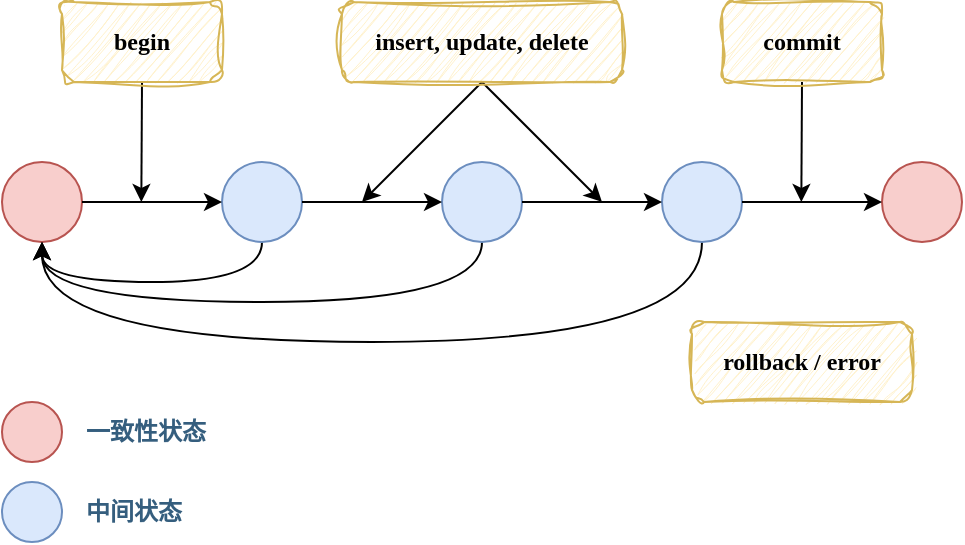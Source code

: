 <mxfile compressed="true" version="22.0.2" type="device" pages="9"><diagram id="bdkVOCu5kssW_1CK65d4" name="事务"><mxGraphModel dx="1036" dy="623" grid="1" gridSize="10" guides="1" tooltips="1" connect="1" arrows="1" fold="1" page="1" pageScale="1" pageWidth="600" pageHeight="400" math="0" shadow="0"><root><mxCell id="0"/><mxCell id="1" parent="0"/><mxCell id="KhvETqzfUlICyCETvkVS-1" value="" style="group;fontFamily=Tahoma;fontStyle=1" parent="1" vertex="1" connectable="0"><mxGeometry x="60" y="80" width="480" height="270" as="geometry"/></mxCell><mxCell id="nEVdx_01CL-mui-MYc8E-3" value="" style="ellipse;whiteSpace=wrap;html=1;aspect=fixed;fillColor=#f8cecc;strokeColor=#b85450;fontFamily=Tahoma;fontStyle=1" parent="KhvETqzfUlICyCETvkVS-1" vertex="1"><mxGeometry y="80" width="40" height="40" as="geometry"/></mxCell><mxCell id="nEVdx_01CL-mui-MYc8E-17" style="edgeStyle=orthogonalEdgeStyle;orthogonalLoop=1;jettySize=auto;html=1;exitX=0.5;exitY=1;exitDx=0;exitDy=0;entryX=0.5;entryY=1;entryDx=0;entryDy=0;curved=1;fontFamily=Tahoma;fontStyle=1" parent="KhvETqzfUlICyCETvkVS-1" source="nEVdx_01CL-mui-MYc8E-5" target="nEVdx_01CL-mui-MYc8E-3" edge="1"><mxGeometry relative="1" as="geometry"><Array as="points"><mxPoint x="130" y="140"/><mxPoint x="20" y="140"/></Array></mxGeometry></mxCell><mxCell id="nEVdx_01CL-mui-MYc8E-5" value="" style="ellipse;whiteSpace=wrap;html=1;aspect=fixed;fillColor=#dae8fc;strokeColor=#6c8ebf;fontFamily=Tahoma;fontStyle=1" parent="KhvETqzfUlICyCETvkVS-1" vertex="1"><mxGeometry x="110" y="80" width="40" height="40" as="geometry"/></mxCell><mxCell id="nEVdx_01CL-mui-MYc8E-2" style="edgeStyle=none;rounded=0;orthogonalLoop=1;jettySize=auto;html=1;exitX=1;exitY=0.5;exitDx=0;exitDy=0;entryX=0;entryY=0.5;entryDx=0;entryDy=0;fontFamily=Tahoma;fontStyle=1" parent="KhvETqzfUlICyCETvkVS-1" source="nEVdx_01CL-mui-MYc8E-3" target="nEVdx_01CL-mui-MYc8E-5" edge="1"><mxGeometry relative="1" as="geometry"/></mxCell><mxCell id="nEVdx_01CL-mui-MYc8E-15" style="edgeStyle=orthogonalEdgeStyle;orthogonalLoop=1;jettySize=auto;html=1;exitX=0.5;exitY=1;exitDx=0;exitDy=0;entryX=0.5;entryY=1;entryDx=0;entryDy=0;curved=1;fontFamily=Tahoma;fontStyle=1" parent="KhvETqzfUlICyCETvkVS-1" source="nEVdx_01CL-mui-MYc8E-7" target="nEVdx_01CL-mui-MYc8E-3" edge="1"><mxGeometry relative="1" as="geometry"><Array as="points"><mxPoint x="240" y="150"/><mxPoint x="20" y="150"/></Array></mxGeometry></mxCell><mxCell id="nEVdx_01CL-mui-MYc8E-7" value="" style="ellipse;whiteSpace=wrap;html=1;aspect=fixed;fillColor=#dae8fc;strokeColor=#6c8ebf;fontFamily=Tahoma;fontStyle=1" parent="KhvETqzfUlICyCETvkVS-1" vertex="1"><mxGeometry x="220" y="80" width="40" height="40" as="geometry"/></mxCell><mxCell id="nEVdx_01CL-mui-MYc8E-4" style="edgeStyle=none;rounded=0;orthogonalLoop=1;jettySize=auto;html=1;exitX=1;exitY=0.5;exitDx=0;exitDy=0;entryX=0;entryY=0.5;entryDx=0;entryDy=0;fontFamily=Tahoma;fontStyle=1" parent="KhvETqzfUlICyCETvkVS-1" source="nEVdx_01CL-mui-MYc8E-5" target="nEVdx_01CL-mui-MYc8E-7" edge="1"><mxGeometry relative="1" as="geometry"/></mxCell><mxCell id="nEVdx_01CL-mui-MYc8E-11" style="edgeStyle=orthogonalEdgeStyle;orthogonalLoop=1;jettySize=auto;html=1;entryX=0.5;entryY=1;entryDx=0;entryDy=0;curved=1;fontFamily=Tahoma;fontStyle=1" parent="KhvETqzfUlICyCETvkVS-1" source="nEVdx_01CL-mui-MYc8E-9" target="nEVdx_01CL-mui-MYc8E-3" edge="1"><mxGeometry relative="1" as="geometry"><Array as="points"><mxPoint x="350" y="170"/><mxPoint x="20" y="170"/></Array></mxGeometry></mxCell><mxCell id="nEVdx_01CL-mui-MYc8E-9" value="" style="ellipse;whiteSpace=wrap;html=1;aspect=fixed;fillColor=#dae8fc;strokeColor=#6c8ebf;fontFamily=Tahoma;fontStyle=1" parent="KhvETqzfUlICyCETvkVS-1" vertex="1"><mxGeometry x="330" y="80" width="40" height="40" as="geometry"/></mxCell><mxCell id="nEVdx_01CL-mui-MYc8E-6" style="edgeStyle=none;rounded=0;orthogonalLoop=1;jettySize=auto;html=1;exitX=1;exitY=0.5;exitDx=0;exitDy=0;entryX=0;entryY=0.5;entryDx=0;entryDy=0;fontFamily=Tahoma;fontStyle=1" parent="KhvETqzfUlICyCETvkVS-1" source="nEVdx_01CL-mui-MYc8E-7" target="nEVdx_01CL-mui-MYc8E-9" edge="1"><mxGeometry relative="1" as="geometry"/></mxCell><mxCell id="nEVdx_01CL-mui-MYc8E-10" value="" style="ellipse;whiteSpace=wrap;html=1;aspect=fixed;fillColor=#f8cecc;strokeColor=#b85450;fontFamily=Tahoma;fontStyle=1" parent="KhvETqzfUlICyCETvkVS-1" vertex="1"><mxGeometry x="440" y="80" width="40" height="40" as="geometry"/></mxCell><mxCell id="nEVdx_01CL-mui-MYc8E-8" style="edgeStyle=none;rounded=0;orthogonalLoop=1;jettySize=auto;html=1;exitX=1;exitY=0.5;exitDx=0;exitDy=0;entryX=0;entryY=0.5;entryDx=0;entryDy=0;fontFamily=Tahoma;fontStyle=1" parent="KhvETqzfUlICyCETvkVS-1" source="nEVdx_01CL-mui-MYc8E-9" target="nEVdx_01CL-mui-MYc8E-10" edge="1"><mxGeometry relative="1" as="geometry"/></mxCell><mxCell id="nEVdx_01CL-mui-MYc8E-21" style="edgeStyle=none;rounded=0;orthogonalLoop=1;jettySize=auto;html=1;exitX=0.5;exitY=1;exitDx=0;exitDy=0;fontFamily=Tahoma;fontStyle=1" parent="KhvETqzfUlICyCETvkVS-1" source="nEVdx_01CL-mui-MYc8E-18" edge="1"><mxGeometry relative="1" as="geometry"><mxPoint x="69.667" y="100" as="targetPoint"/></mxGeometry></mxCell><mxCell id="nEVdx_01CL-mui-MYc8E-18" value="begin" style="rounded=1;whiteSpace=wrap;html=1;fillColor=#fff2cc;strokeColor=#d6b656;sketch=1;curveFitting=1;jiggle=2;fontFamily=Tahoma;fontStyle=1" parent="KhvETqzfUlICyCETvkVS-1" vertex="1"><mxGeometry x="30" width="80" height="40" as="geometry"/></mxCell><mxCell id="nEVdx_01CL-mui-MYc8E-24" style="edgeStyle=none;rounded=0;orthogonalLoop=1;jettySize=auto;html=1;exitX=0.5;exitY=1;exitDx=0;exitDy=0;fontFamily=Tahoma;fontStyle=1" parent="KhvETqzfUlICyCETvkVS-1" source="nEVdx_01CL-mui-MYc8E-19" edge="1"><mxGeometry relative="1" as="geometry"><mxPoint x="399.667" y="100" as="targetPoint"/></mxGeometry></mxCell><mxCell id="nEVdx_01CL-mui-MYc8E-19" value="commit" style="rounded=1;whiteSpace=wrap;html=1;fillColor=#fff2cc;strokeColor=#d6b656;sketch=1;curveFitting=1;jiggle=2;fontFamily=Tahoma;fontStyle=1" parent="KhvETqzfUlICyCETvkVS-1" vertex="1"><mxGeometry x="360" width="80" height="40" as="geometry"/></mxCell><mxCell id="nEVdx_01CL-mui-MYc8E-22" style="edgeStyle=none;rounded=0;orthogonalLoop=1;jettySize=auto;html=1;exitX=0.5;exitY=1;exitDx=0;exitDy=0;fontFamily=Tahoma;fontStyle=1" parent="KhvETqzfUlICyCETvkVS-1" source="nEVdx_01CL-mui-MYc8E-20" edge="1"><mxGeometry relative="1" as="geometry"><mxPoint x="180" y="100" as="targetPoint"/></mxGeometry></mxCell><mxCell id="nEVdx_01CL-mui-MYc8E-23" style="rounded=0;orthogonalLoop=1;jettySize=auto;html=1;exitX=0.5;exitY=1;exitDx=0;exitDy=0;fontFamily=Tahoma;fontStyle=1" parent="KhvETqzfUlICyCETvkVS-1" source="nEVdx_01CL-mui-MYc8E-20" edge="1"><mxGeometry relative="1" as="geometry"><mxPoint x="300" y="100" as="targetPoint"/></mxGeometry></mxCell><mxCell id="nEVdx_01CL-mui-MYc8E-20" value="insert, update, delete" style="rounded=1;whiteSpace=wrap;html=1;fillColor=#fff2cc;strokeColor=#d6b656;sketch=1;curveFitting=1;jiggle=2;fontFamily=Tahoma;fontStyle=1" parent="KhvETqzfUlICyCETvkVS-1" vertex="1"><mxGeometry x="170" width="140" height="40" as="geometry"/></mxCell><mxCell id="nEVdx_01CL-mui-MYc8E-25" value="rollback / error" style="rounded=1;whiteSpace=wrap;html=1;fillColor=#fff2cc;strokeColor=#d6b656;sketch=1;curveFitting=1;jiggle=2;fontFamily=Tahoma;fontStyle=1" parent="KhvETqzfUlICyCETvkVS-1" vertex="1"><mxGeometry x="345" y="160" width="110" height="40" as="geometry"/></mxCell><mxCell id="nEVdx_01CL-mui-MYc8E-26" value="" style="ellipse;whiteSpace=wrap;html=1;aspect=fixed;fillColor=#f8cecc;strokeColor=#b85450;fontFamily=Tahoma;fontStyle=1" parent="KhvETqzfUlICyCETvkVS-1" vertex="1"><mxGeometry y="200" width="30" height="30" as="geometry"/></mxCell><mxCell id="nEVdx_01CL-mui-MYc8E-27" value="" style="ellipse;whiteSpace=wrap;html=1;aspect=fixed;fillColor=#dae8fc;strokeColor=#6c8ebf;fontFamily=Tahoma;fontStyle=1" parent="KhvETqzfUlICyCETvkVS-1" vertex="1"><mxGeometry y="240" width="30" height="30" as="geometry"/></mxCell><mxCell id="DObRlAyuZ21Ufa_1-gJG-1" value="一致性状态" style="text;html=1;strokeColor=none;fillColor=none;align=left;verticalAlign=middle;whiteSpace=wrap;rounded=0;labelBorderColor=none;labelBackgroundColor=none;fontColor=#355e7e;fontFamily=Tahoma;fontStyle=1" parent="KhvETqzfUlICyCETvkVS-1" vertex="1"><mxGeometry x="40" y="200" width="70" height="30" as="geometry"/></mxCell><mxCell id="DObRlAyuZ21Ufa_1-gJG-2" value="中间状态" style="text;html=1;strokeColor=none;fillColor=none;align=left;verticalAlign=middle;whiteSpace=wrap;rounded=0;labelBorderColor=none;labelBackgroundColor=none;fontColor=#355e7e;fontFamily=Tahoma;fontStyle=1" parent="KhvETqzfUlICyCETvkVS-1" vertex="1"><mxGeometry x="40" y="240" width="70" height="30" as="geometry"/></mxCell></root></mxGraphModel></diagram><diagram name="丢失修改" id="eGNB6kVX6fPY2HZmJ-SK"><mxGraphModel dx="1619" dy="623" grid="1" gridSize="10" guides="1" tooltips="1" connect="1" arrows="1" fold="1" page="1" pageScale="1" pageWidth="583" pageHeight="827" math="0" shadow="0"><root><mxCell id="f1of1Sj4J9TIRG2Fu8Qk-0"/><mxCell id="f1of1Sj4J9TIRG2Fu8Qk-1" parent="f1of1Sj4J9TIRG2Fu8Qk-0"/><mxCell id="f1of1Sj4J9TIRG2Fu8Qk-4" value="Begin" style="ellipse;whiteSpace=wrap;html=1;aspect=fixed;fontFamily=Tahoma;fontStyle=1;labelBackgroundColor=none;fillColor=#eeeeee;strokeColor=#36393d;" parent="f1of1Sj4J9TIRG2Fu8Qk-1" vertex="1"><mxGeometry x="-430" y="220" width="60" height="60" as="geometry"/></mxCell><mxCell id="f1of1Sj4J9TIRG2Fu8Qk-6" value="value += 100" style="rounded=1;whiteSpace=wrap;html=1;sketch=1;curveFitting=1;jiggle=2;fontFamily=Tahoma;fontStyle=1;labelBackgroundColor=none;fillColor=#dae8fc;strokeColor=#6c8ebf;" parent="f1of1Sj4J9TIRG2Fu8Qk-1" vertex="1"><mxGeometry x="-460" y="400" width="120" height="40" as="geometry"/></mxCell><mxCell id="f1of1Sj4J9TIRG2Fu8Qk-15" value="Commit" style="ellipse;whiteSpace=wrap;html=1;aspect=fixed;fontFamily=Tahoma;fontStyle=1;labelBackgroundColor=none;fillColor=#eeeeee;strokeColor=#36393d;" parent="f1of1Sj4J9TIRG2Fu8Qk-1" vertex="1"><mxGeometry x="-430" y="560" width="60" height="60" as="geometry"/></mxCell><mxCell id="f1of1Sj4J9TIRG2Fu8Qk-17" value="value = 100" style="text;html=1;strokeColor=none;fillColor=none;align=center;verticalAlign=middle;whiteSpace=wrap;rounded=0;fontStyle=1" parent="f1of1Sj4J9TIRG2Fu8Qk-1" vertex="1"><mxGeometry x="-550" y="325" width="80" height="30" as="geometry"/></mxCell><mxCell id="3fhB7sQRAD6GuCsgsXyO-0" value="T1" style="text;html=1;strokeColor=none;fillColor=none;align=center;verticalAlign=middle;whiteSpace=wrap;rounded=0;fontStyle=1;fontSize=16;" parent="f1of1Sj4J9TIRG2Fu8Qk-1" vertex="1"><mxGeometry x="-430" y="180" width="60" height="30" as="geometry"/></mxCell><mxCell id="3fhB7sQRAD6GuCsgsXyO-2" value="UPDATE value" style="rounded=1;whiteSpace=wrap;html=1;sketch=1;curveFitting=1;jiggle=2;fontFamily=Tahoma;fontStyle=1;labelBackgroundColor=none;fillColor=#ffe6cc;strokeColor=#d79b00;" parent="f1of1Sj4J9TIRG2Fu8Qk-1" vertex="1"><mxGeometry x="-460" y="480" width="120" height="40" as="geometry"/></mxCell><mxCell id="3fhB7sQRAD6GuCsgsXyO-23" style="edgeStyle=none;rounded=0;orthogonalLoop=1;jettySize=auto;html=1;exitX=0.5;exitY=1;exitDx=0;exitDy=0;entryX=0.5;entryY=0;entryDx=0;entryDy=0;" parent="f1of1Sj4J9TIRG2Fu8Qk-1" source="f1of1Sj4J9TIRG2Fu8Qk-6" target="3fhB7sQRAD6GuCsgsXyO-2" edge="1"><mxGeometry relative="1" as="geometry"/></mxCell><mxCell id="3fhB7sQRAD6GuCsgsXyO-5" style="edgeStyle=none;rounded=0;orthogonalLoop=1;jettySize=auto;html=1;exitX=0.5;exitY=1;exitDx=0;exitDy=0;entryX=0.5;entryY=0;entryDx=0;entryDy=0;" parent="f1of1Sj4J9TIRG2Fu8Qk-1" source="3fhB7sQRAD6GuCsgsXyO-2" target="f1of1Sj4J9TIRG2Fu8Qk-15" edge="1"><mxGeometry relative="1" as="geometry"><mxPoint x="-400" y="660.0" as="sourcePoint"/></mxGeometry></mxCell><mxCell id="3fhB7sQRAD6GuCsgsXyO-6" style="edgeStyle=orthogonalEdgeStyle;rounded=0;orthogonalLoop=1;jettySize=auto;html=1;labelBackgroundColor=none;fontColor=default;fontStyle=1;entryX=0.5;entryY=0;entryDx=0;entryDy=0;" parent="f1of1Sj4J9TIRG2Fu8Qk-1" target="3fhB7sQRAD6GuCsgsXyO-17" edge="1"><mxGeometry relative="1" as="geometry"><mxPoint x="-200" y="280" as="sourcePoint"/><mxPoint x="-200" y="330" as="targetPoint"/></mxGeometry></mxCell><mxCell id="3fhB7sQRAD6GuCsgsXyO-7" value="Begin" style="ellipse;whiteSpace=wrap;html=1;aspect=fixed;fontFamily=Tahoma;fontStyle=1;labelBackgroundColor=none;fillColor=#eeeeee;strokeColor=#36393d;" parent="f1of1Sj4J9TIRG2Fu8Qk-1" vertex="1"><mxGeometry x="-230" y="220" width="60" height="60" as="geometry"/></mxCell><mxCell id="3fhB7sQRAD6GuCsgsXyO-10" value="Commit" style="ellipse;whiteSpace=wrap;html=1;aspect=fixed;fontFamily=Tahoma;fontStyle=1;labelBackgroundColor=none;fillColor=#eeeeee;strokeColor=#36393d;" parent="f1of1Sj4J9TIRG2Fu8Qk-1" vertex="1"><mxGeometry x="-230" y="600" width="60" height="60" as="geometry"/></mxCell><mxCell id="3fhB7sQRAD6GuCsgsXyO-12" value="T2" style="text;html=1;strokeColor=none;fillColor=none;align=center;verticalAlign=middle;whiteSpace=wrap;rounded=0;fontStyle=1;fontSize=16;" parent="f1of1Sj4J9TIRG2Fu8Qk-1" vertex="1"><mxGeometry x="-230" y="180" width="60" height="30" as="geometry"/></mxCell><mxCell id="3fhB7sQRAD6GuCsgsXyO-14" value="value += 100" style="rounded=1;whiteSpace=wrap;html=1;sketch=1;curveFitting=1;jiggle=2;fontFamily=Tahoma;fontStyle=1;labelBackgroundColor=none;fillColor=#dae8fc;strokeColor=#6c8ebf;" parent="f1of1Sj4J9TIRG2Fu8Qk-1" vertex="1"><mxGeometry x="-260" y="440" width="120" height="40" as="geometry"/></mxCell><mxCell id="3fhB7sQRAD6GuCsgsXyO-15" style="edgeStyle=none;rounded=0;orthogonalLoop=1;jettySize=auto;html=1;exitX=0.5;exitY=1;exitDx=0;exitDy=0;entryX=0.5;entryY=0;entryDx=0;entryDy=0;" parent="f1of1Sj4J9TIRG2Fu8Qk-1" source="3fhB7sQRAD6GuCsgsXyO-16" target="3fhB7sQRAD6GuCsgsXyO-10" edge="1"><mxGeometry relative="1" as="geometry"/></mxCell><mxCell id="3fhB7sQRAD6GuCsgsXyO-16" value="UPDATE value" style="rounded=1;whiteSpace=wrap;html=1;sketch=1;curveFitting=1;jiggle=2;fontFamily=Tahoma;fontStyle=1;labelBackgroundColor=none;fillColor=#ffe6cc;strokeColor=#d79b00;" parent="f1of1Sj4J9TIRG2Fu8Qk-1" vertex="1"><mxGeometry x="-260" y="520" width="120" height="40" as="geometry"/></mxCell><mxCell id="3fhB7sQRAD6GuCsgsXyO-13" style="edgeStyle=none;rounded=0;orthogonalLoop=1;jettySize=auto;html=1;exitX=0.5;exitY=1;exitDx=0;exitDy=0;entryX=0.5;entryY=0;entryDx=0;entryDy=0;" parent="f1of1Sj4J9TIRG2Fu8Qk-1" source="3fhB7sQRAD6GuCsgsXyO-14" target="3fhB7sQRAD6GuCsgsXyO-16" edge="1"><mxGeometry relative="1" as="geometry"/></mxCell><mxCell id="3fhB7sQRAD6GuCsgsXyO-24" style="edgeStyle=none;rounded=0;orthogonalLoop=1;jettySize=auto;html=1;exitX=0.5;exitY=1;exitDx=0;exitDy=0;entryX=0.5;entryY=0;entryDx=0;entryDy=0;" parent="f1of1Sj4J9TIRG2Fu8Qk-1" source="3fhB7sQRAD6GuCsgsXyO-17" target="3fhB7sQRAD6GuCsgsXyO-14" edge="1"><mxGeometry relative="1" as="geometry"/></mxCell><mxCell id="3fhB7sQRAD6GuCsgsXyO-17" value="SELECT value" style="rounded=1;whiteSpace=wrap;html=1;sketch=1;curveFitting=1;jiggle=2;fontFamily=Tahoma;fontStyle=1;labelBackgroundColor=none;fillColor=#dae8fc;strokeColor=#6c8ebf;" parent="f1of1Sj4J9TIRG2Fu8Qk-1" vertex="1"><mxGeometry x="-260" y="360" width="120" height="40" as="geometry"/></mxCell><mxCell id="3fhB7sQRAD6GuCsgsXyO-21" style="edgeStyle=none;rounded=0;orthogonalLoop=1;jettySize=auto;html=1;exitX=0.5;exitY=1;exitDx=0;exitDy=0;entryX=0.5;entryY=0;entryDx=0;entryDy=0;" parent="f1of1Sj4J9TIRG2Fu8Qk-1" source="3fhB7sQRAD6GuCsgsXyO-18" target="f1of1Sj4J9TIRG2Fu8Qk-6" edge="1"><mxGeometry relative="1" as="geometry"/></mxCell><mxCell id="3fhB7sQRAD6GuCsgsXyO-18" value="SELECT value" style="rounded=1;whiteSpace=wrap;html=1;sketch=1;curveFitting=1;jiggle=2;fontFamily=Tahoma;fontStyle=1;labelBackgroundColor=none;fillColor=#dae8fc;strokeColor=#6c8ebf;" parent="f1of1Sj4J9TIRG2Fu8Qk-1" vertex="1"><mxGeometry x="-460" y="320" width="120" height="40" as="geometry"/></mxCell><mxCell id="f1of1Sj4J9TIRG2Fu8Qk-3" style="edgeStyle=orthogonalEdgeStyle;rounded=0;orthogonalLoop=1;jettySize=auto;html=1;exitX=0.5;exitY=1;exitDx=0;exitDy=0;labelBackgroundColor=none;fontColor=default;fontStyle=1" parent="f1of1Sj4J9TIRG2Fu8Qk-1" source="f1of1Sj4J9TIRG2Fu8Qk-4" target="3fhB7sQRAD6GuCsgsXyO-18" edge="1"><mxGeometry relative="1" as="geometry"/></mxCell><mxCell id="3fhB7sQRAD6GuCsgsXyO-20" value="value = 100" style="text;html=1;strokeColor=none;fillColor=none;align=center;verticalAlign=middle;whiteSpace=wrap;rounded=0;fontStyle=1" parent="f1of1Sj4J9TIRG2Fu8Qk-1" vertex="1"><mxGeometry x="-130" y="370" width="80" height="30" as="geometry"/></mxCell><mxCell id="3fhB7sQRAD6GuCsgsXyO-22" value="value = 200" style="text;html=1;strokeColor=none;fillColor=none;align=center;verticalAlign=middle;whiteSpace=wrap;rounded=0;fontStyle=1" parent="f1of1Sj4J9TIRG2Fu8Qk-1" vertex="1"><mxGeometry x="-440" y="640" width="80" height="30" as="geometry"/></mxCell><mxCell id="3fhB7sQRAD6GuCsgsXyO-25" value="value = 200" style="text;html=1;strokeColor=none;fillColor=none;align=center;verticalAlign=middle;whiteSpace=wrap;rounded=0;fontStyle=1;fontColor=#FF0000;" parent="f1of1Sj4J9TIRG2Fu8Qk-1" vertex="1"><mxGeometry x="-240" y="680" width="80" height="30" as="geometry"/></mxCell><mxCell id="MFo3Z1WafaCvYGrmeiK4-0" value="value = 200" style="text;html=1;strokeColor=none;fillColor=none;align=center;verticalAlign=middle;whiteSpace=wrap;rounded=0;fontStyle=1" parent="f1of1Sj4J9TIRG2Fu8Qk-1" vertex="1"><mxGeometry x="-550" y="485" width="80" height="30" as="geometry"/></mxCell><mxCell id="MFo3Z1WafaCvYGrmeiK4-1" value="value = 200" style="text;html=1;strokeColor=none;fillColor=none;align=center;verticalAlign=middle;whiteSpace=wrap;rounded=0;fontStyle=1;fontColor=#FF0000;" parent="f1of1Sj4J9TIRG2Fu8Qk-1" vertex="1"><mxGeometry x="-130" y="525" width="80" height="30" as="geometry"/></mxCell></root></mxGraphModel></diagram><diagram name="脏读" id="GnjKlr8xcK7TKOZW2Gk8"><mxGraphModel dx="1619" dy="623" grid="1" gridSize="10" guides="1" tooltips="1" connect="1" arrows="1" fold="1" page="1" pageScale="1" pageWidth="583" pageHeight="827" math="0" shadow="0"><root><mxCell id="t4YGKZAeY8FgYAxJF3_C-0"/><mxCell id="t4YGKZAeY8FgYAxJF3_C-1" parent="t4YGKZAeY8FgYAxJF3_C-0"/><mxCell id="t4YGKZAeY8FgYAxJF3_C-3" value="Begin" style="ellipse;whiteSpace=wrap;html=1;aspect=fixed;fontFamily=Tahoma;fontStyle=1;labelBackgroundColor=none;fillColor=#eeeeee;strokeColor=#36393d;" parent="t4YGKZAeY8FgYAxJF3_C-1" vertex="1"><mxGeometry x="-430" y="90" width="60" height="60" as="geometry"/></mxCell><mxCell id="t4YGKZAeY8FgYAxJF3_C-4" value="value += 100" style="rounded=1;whiteSpace=wrap;html=1;sketch=1;curveFitting=1;jiggle=2;fontFamily=Tahoma;fontStyle=1;labelBackgroundColor=none;fillColor=#dae8fc;strokeColor=#6c8ebf;" parent="t4YGKZAeY8FgYAxJF3_C-1" vertex="1"><mxGeometry x="-460" y="270" width="120" height="40" as="geometry"/></mxCell><mxCell id="t4YGKZAeY8FgYAxJF3_C-5" value="Commit" style="ellipse;whiteSpace=wrap;html=1;aspect=fixed;fontFamily=Tahoma;fontStyle=1;labelBackgroundColor=none;fillColor=#eeeeee;strokeColor=#36393d;" parent="t4YGKZAeY8FgYAxJF3_C-1" vertex="1"><mxGeometry x="-430" y="510" width="60" height="60" as="geometry"/></mxCell><mxCell id="t4YGKZAeY8FgYAxJF3_C-6" value="value = 100" style="text;html=1;strokeColor=none;fillColor=none;align=center;verticalAlign=middle;whiteSpace=wrap;rounded=0;fontStyle=1" parent="t4YGKZAeY8FgYAxJF3_C-1" vertex="1"><mxGeometry x="-550" y="195" width="80" height="30" as="geometry"/></mxCell><mxCell id="t4YGKZAeY8FgYAxJF3_C-7" value="T1" style="text;html=1;strokeColor=none;fillColor=none;align=center;verticalAlign=middle;whiteSpace=wrap;rounded=0;fontStyle=1;fontSize=16;" parent="t4YGKZAeY8FgYAxJF3_C-1" vertex="1"><mxGeometry x="-430" y="50" width="60" height="30" as="geometry"/></mxCell><mxCell id="t4YGKZAeY8FgYAxJF3_C-8" value="UPDATE value" style="rounded=1;whiteSpace=wrap;html=1;sketch=1;curveFitting=1;jiggle=2;fontFamily=Tahoma;fontStyle=1;labelBackgroundColor=none;fillColor=#ffe6cc;strokeColor=#d79b00;" parent="t4YGKZAeY8FgYAxJF3_C-1" vertex="1"><mxGeometry x="-460" y="350" width="120" height="40" as="geometry"/></mxCell><mxCell id="t4YGKZAeY8FgYAxJF3_C-9" style="edgeStyle=none;rounded=0;orthogonalLoop=1;jettySize=auto;html=1;exitX=0.5;exitY=1;exitDx=0;exitDy=0;entryX=0.5;entryY=0;entryDx=0;entryDy=0;" parent="t4YGKZAeY8FgYAxJF3_C-1" source="t4YGKZAeY8FgYAxJF3_C-4" target="t4YGKZAeY8FgYAxJF3_C-8" edge="1"><mxGeometry relative="1" as="geometry"/></mxCell><mxCell id="t4YGKZAeY8FgYAxJF3_C-10" style="edgeStyle=none;rounded=0;orthogonalLoop=1;jettySize=auto;html=1;exitX=0.5;exitY=1;exitDx=0;exitDy=0;" parent="t4YGKZAeY8FgYAxJF3_C-1" source="t4YGKZAeY8FgYAxJF3_C-8" target="88V9yq7NvRmM22xae-bh-1" edge="1"><mxGeometry relative="1" as="geometry"><mxPoint x="-400" y="530.0" as="sourcePoint"/></mxGeometry></mxCell><mxCell id="t4YGKZAeY8FgYAxJF3_C-11" style="edgeStyle=orthogonalEdgeStyle;rounded=0;orthogonalLoop=1;jettySize=auto;html=1;labelBackgroundColor=none;fontColor=default;fontStyle=1;entryX=0.5;entryY=0;entryDx=0;entryDy=0;" parent="t4YGKZAeY8FgYAxJF3_C-1" target="t4YGKZAeY8FgYAxJF3_C-17" edge="1"><mxGeometry relative="1" as="geometry"><mxPoint x="-200" y="150" as="sourcePoint"/><mxPoint x="-200" y="230" as="targetPoint"/></mxGeometry></mxCell><mxCell id="t4YGKZAeY8FgYAxJF3_C-12" value="Begin" style="ellipse;whiteSpace=wrap;html=1;aspect=fixed;fontFamily=Tahoma;fontStyle=1;labelBackgroundColor=none;fillColor=#eeeeee;strokeColor=#36393d;" parent="t4YGKZAeY8FgYAxJF3_C-1" vertex="1"><mxGeometry x="-230" y="90" width="60" height="60" as="geometry"/></mxCell><mxCell id="t4YGKZAeY8FgYAxJF3_C-13" value="Commit" style="ellipse;whiteSpace=wrap;html=1;aspect=fixed;fontFamily=Tahoma;fontStyle=1;labelBackgroundColor=none;fillColor=#eeeeee;strokeColor=#36393d;" parent="t4YGKZAeY8FgYAxJF3_C-1" vertex="1"><mxGeometry x="-230" y="640" width="60" height="60" as="geometry"/></mxCell><mxCell id="t4YGKZAeY8FgYAxJF3_C-14" value="T2" style="text;html=1;strokeColor=none;fillColor=none;align=center;verticalAlign=middle;whiteSpace=wrap;rounded=0;fontStyle=1;fontSize=16;" parent="t4YGKZAeY8FgYAxJF3_C-1" vertex="1"><mxGeometry x="-230" y="50" width="60" height="30" as="geometry"/></mxCell><mxCell id="WfFIiNKr2jsFESRbu9Pz-8" style="edgeStyle=none;rounded=0;orthogonalLoop=1;jettySize=auto;html=1;exitX=0.5;exitY=1;exitDx=0;exitDy=0;entryX=0.5;entryY=0;entryDx=0;entryDy=0;" parent="t4YGKZAeY8FgYAxJF3_C-1" source="t4YGKZAeY8FgYAxJF3_C-17" target="WfFIiNKr2jsFESRbu9Pz-2" edge="1"><mxGeometry relative="1" as="geometry"/></mxCell><mxCell id="t4YGKZAeY8FgYAxJF3_C-17" value="SELECT value" style="rounded=1;whiteSpace=wrap;html=1;sketch=1;curveFitting=1;jiggle=2;fontFamily=Tahoma;fontStyle=1;labelBackgroundColor=none;fillColor=#dae8fc;strokeColor=#6c8ebf;" parent="t4YGKZAeY8FgYAxJF3_C-1" vertex="1"><mxGeometry x="-260" y="390" width="120" height="40" as="geometry"/></mxCell><mxCell id="t4YGKZAeY8FgYAxJF3_C-21" style="edgeStyle=none;rounded=0;orthogonalLoop=1;jettySize=auto;html=1;exitX=0.5;exitY=1;exitDx=0;exitDy=0;entryX=0.5;entryY=0;entryDx=0;entryDy=0;" parent="t4YGKZAeY8FgYAxJF3_C-1" source="t4YGKZAeY8FgYAxJF3_C-22" target="t4YGKZAeY8FgYAxJF3_C-4" edge="1"><mxGeometry relative="1" as="geometry"/></mxCell><mxCell id="t4YGKZAeY8FgYAxJF3_C-22" value="SELECT value" style="rounded=1;whiteSpace=wrap;html=1;sketch=1;curveFitting=1;jiggle=2;fontFamily=Tahoma;fontStyle=1;labelBackgroundColor=none;fillColor=#dae8fc;strokeColor=#6c8ebf;" parent="t4YGKZAeY8FgYAxJF3_C-1" vertex="1"><mxGeometry x="-460" y="190" width="120" height="40" as="geometry"/></mxCell><mxCell id="t4YGKZAeY8FgYAxJF3_C-23" style="edgeStyle=orthogonalEdgeStyle;rounded=0;orthogonalLoop=1;jettySize=auto;html=1;exitX=0.5;exitY=1;exitDx=0;exitDy=0;labelBackgroundColor=none;fontColor=default;fontStyle=1" parent="t4YGKZAeY8FgYAxJF3_C-1" source="t4YGKZAeY8FgYAxJF3_C-3" target="t4YGKZAeY8FgYAxJF3_C-22" edge="1"><mxGeometry relative="1" as="geometry"/></mxCell><mxCell id="t4YGKZAeY8FgYAxJF3_C-25" value="value = 200" style="text;html=1;strokeColor=none;fillColor=none;align=center;verticalAlign=middle;whiteSpace=wrap;rounded=0;fontStyle=1" parent="t4YGKZAeY8FgYAxJF3_C-1" vertex="1"><mxGeometry x="-550" y="355" width="80" height="30" as="geometry"/></mxCell><mxCell id="t4YGKZAeY8FgYAxJF3_C-26" value="value = 200" style="text;html=1;strokeColor=none;fillColor=none;align=center;verticalAlign=middle;whiteSpace=wrap;rounded=0;fontStyle=1;fontColor=#000000;" parent="t4YGKZAeY8FgYAxJF3_C-1" vertex="1"><mxGeometry x="-130" y="395" width="80" height="30" as="geometry"/></mxCell><mxCell id="88V9yq7NvRmM22xae-bh-0" value="value = 100" style="text;html=1;strokeColor=none;fillColor=none;align=center;verticalAlign=middle;whiteSpace=wrap;rounded=0;fontStyle=1" parent="t4YGKZAeY8FgYAxJF3_C-1" vertex="1"><mxGeometry x="-440" y="580" width="80" height="30" as="geometry"/></mxCell><mxCell id="88V9yq7NvRmM22xae-bh-2" style="edgeStyle=none;rounded=0;orthogonalLoop=1;jettySize=auto;html=1;exitX=0.5;exitY=1;exitDx=0;exitDy=0;entryX=0.5;entryY=0;entryDx=0;entryDy=0;" parent="t4YGKZAeY8FgYAxJF3_C-1" source="88V9yq7NvRmM22xae-bh-1" target="t4YGKZAeY8FgYAxJF3_C-5" edge="1"><mxGeometry relative="1" as="geometry"/></mxCell><mxCell id="88V9yq7NvRmM22xae-bh-1" value="ROLLBACK" style="rounded=1;whiteSpace=wrap;html=1;sketch=1;curveFitting=1;jiggle=2;fontFamily=Tahoma;fontStyle=1;labelBackgroundColor=none;fillColor=#ffe6cc;strokeColor=#d79b00;" parent="t4YGKZAeY8FgYAxJF3_C-1" vertex="1"><mxGeometry x="-460" y="430" width="120" height="40" as="geometry"/></mxCell><mxCell id="sPq52ABkfJBOhicm6OU--0" value="value = 300" style="text;html=1;strokeColor=none;fillColor=none;align=center;verticalAlign=middle;whiteSpace=wrap;rounded=0;fontStyle=1;fontColor=#FF0000;" parent="t4YGKZAeY8FgYAxJF3_C-1" vertex="1"><mxGeometry x="-240" y="710" width="80" height="30" as="geometry"/></mxCell><mxCell id="WfFIiNKr2jsFESRbu9Pz-0" value="value = 100" style="text;html=1;strokeColor=none;fillColor=none;align=center;verticalAlign=middle;whiteSpace=wrap;rounded=0;fontStyle=1" parent="t4YGKZAeY8FgYAxJF3_C-1" vertex="1"><mxGeometry x="-550" y="435" width="80" height="30" as="geometry"/></mxCell><mxCell id="WfFIiNKr2jsFESRbu9Pz-7" value="" style="edgeStyle=none;rounded=0;orthogonalLoop=1;jettySize=auto;html=1;" parent="t4YGKZAeY8FgYAxJF3_C-1" source="WfFIiNKr2jsFESRbu9Pz-2" target="WfFIiNKr2jsFESRbu9Pz-3" edge="1"><mxGeometry relative="1" as="geometry"/></mxCell><mxCell id="WfFIiNKr2jsFESRbu9Pz-2" value="value += 100" style="rounded=1;whiteSpace=wrap;html=1;sketch=1;curveFitting=1;jiggle=2;fontFamily=Tahoma;fontStyle=1;labelBackgroundColor=none;fillColor=#dae8fc;strokeColor=#6c8ebf;" parent="t4YGKZAeY8FgYAxJF3_C-1" vertex="1"><mxGeometry x="-260" y="470" width="120" height="40" as="geometry"/></mxCell><mxCell id="WfFIiNKr2jsFESRbu9Pz-9" style="edgeStyle=none;rounded=0;orthogonalLoop=1;jettySize=auto;html=1;exitX=0.5;exitY=1;exitDx=0;exitDy=0;entryX=0.5;entryY=0;entryDx=0;entryDy=0;" parent="t4YGKZAeY8FgYAxJF3_C-1" source="WfFIiNKr2jsFESRbu9Pz-3" target="t4YGKZAeY8FgYAxJF3_C-13" edge="1"><mxGeometry relative="1" as="geometry"/></mxCell><mxCell id="WfFIiNKr2jsFESRbu9Pz-3" value="UPDATE value" style="rounded=1;whiteSpace=wrap;html=1;sketch=1;curveFitting=1;jiggle=2;fontFamily=Tahoma;fontStyle=1;labelBackgroundColor=none;fillColor=#ffe6cc;strokeColor=#d79b00;" parent="t4YGKZAeY8FgYAxJF3_C-1" vertex="1"><mxGeometry x="-260" y="560" width="120" height="40" as="geometry"/></mxCell><mxCell id="WfFIiNKr2jsFESRbu9Pz-10" value="value = 300" style="text;html=1;strokeColor=none;fillColor=none;align=center;verticalAlign=middle;whiteSpace=wrap;rounded=0;fontStyle=1;fontColor=#FF0000;" parent="t4YGKZAeY8FgYAxJF3_C-1" vertex="1"><mxGeometry x="-130" y="565" width="80" height="30" as="geometry"/></mxCell></root></mxGraphModel></diagram><diagram name="不可重复读" id="xelmsAynqsi6AQAzVBgI"><mxGraphModel dx="1619" dy="623" grid="1" gridSize="10" guides="1" tooltips="1" connect="1" arrows="1" fold="1" page="1" pageScale="1" pageWidth="583" pageHeight="827" math="0" shadow="0"><root><mxCell id="0RQUiG9DGexbCNHtKeer-0"/><mxCell id="0RQUiG9DGexbCNHtKeer-1" parent="0RQUiG9DGexbCNHtKeer-0"/><mxCell id="0RQUiG9DGexbCNHtKeer-2" value="Begin" style="ellipse;whiteSpace=wrap;html=1;aspect=fixed;fontFamily=Tahoma;fontStyle=1;labelBackgroundColor=none;fillColor=#eeeeee;strokeColor=#36393d;" parent="0RQUiG9DGexbCNHtKeer-1" vertex="1"><mxGeometry x="-430" y="161" width="60" height="60" as="geometry"/></mxCell><mxCell id="0RQUiG9DGexbCNHtKeer-3" value="value += 100" style="rounded=1;whiteSpace=wrap;html=1;sketch=1;curveFitting=1;jiggle=2;fontFamily=Tahoma;fontStyle=1;labelBackgroundColor=none;fillColor=#dae8fc;strokeColor=#6c8ebf;" parent="0RQUiG9DGexbCNHtKeer-1" vertex="1"><mxGeometry x="-460" y="341" width="120" height="40" as="geometry"/></mxCell><mxCell id="0RQUiG9DGexbCNHtKeer-4" value="Commit" style="ellipse;whiteSpace=wrap;html=1;aspect=fixed;fontFamily=Tahoma;fontStyle=1;labelBackgroundColor=none;fillColor=#eeeeee;strokeColor=#36393d;" parent="0RQUiG9DGexbCNHtKeer-1" vertex="1"><mxGeometry x="-430" y="501" width="60" height="60" as="geometry"/></mxCell><mxCell id="0RQUiG9DGexbCNHtKeer-5" value="value = 100" style="text;html=1;strokeColor=none;fillColor=none;align=center;verticalAlign=middle;whiteSpace=wrap;rounded=0;fontStyle=1" parent="0RQUiG9DGexbCNHtKeer-1" vertex="1"><mxGeometry x="-550" y="266" width="80" height="30" as="geometry"/></mxCell><mxCell id="0RQUiG9DGexbCNHtKeer-6" value="T1" style="text;html=1;strokeColor=none;fillColor=none;align=center;verticalAlign=middle;whiteSpace=wrap;rounded=0;fontStyle=1;fontSize=16;" parent="0RQUiG9DGexbCNHtKeer-1" vertex="1"><mxGeometry x="-430" y="121" width="60" height="30" as="geometry"/></mxCell><mxCell id="0RQUiG9DGexbCNHtKeer-7" value="UPDATE value" style="rounded=1;whiteSpace=wrap;html=1;sketch=1;curveFitting=1;jiggle=2;fontFamily=Tahoma;fontStyle=1;labelBackgroundColor=none;fillColor=#ffe6cc;strokeColor=#d79b00;" parent="0RQUiG9DGexbCNHtKeer-1" vertex="1"><mxGeometry x="-460" y="421" width="120" height="40" as="geometry"/></mxCell><mxCell id="0RQUiG9DGexbCNHtKeer-8" style="edgeStyle=none;rounded=0;orthogonalLoop=1;jettySize=auto;html=1;exitX=0.5;exitY=1;exitDx=0;exitDy=0;entryX=0.5;entryY=0;entryDx=0;entryDy=0;" parent="0RQUiG9DGexbCNHtKeer-1" source="0RQUiG9DGexbCNHtKeer-3" target="0RQUiG9DGexbCNHtKeer-7" edge="1"><mxGeometry relative="1" as="geometry"/></mxCell><mxCell id="0RQUiG9DGexbCNHtKeer-9" style="edgeStyle=none;rounded=0;orthogonalLoop=1;jettySize=auto;html=1;exitX=0.5;exitY=1;exitDx=0;exitDy=0;" parent="0RQUiG9DGexbCNHtKeer-1" source="0RQUiG9DGexbCNHtKeer-7" edge="1"><mxGeometry relative="1" as="geometry"><mxPoint x="-400" y="601.0" as="sourcePoint"/><mxPoint x="-400" y="501" as="targetPoint"/></mxGeometry></mxCell><mxCell id="0RQUiG9DGexbCNHtKeer-10" style="edgeStyle=orthogonalEdgeStyle;rounded=0;orthogonalLoop=1;jettySize=auto;html=1;labelBackgroundColor=none;fontColor=default;fontStyle=1;entryX=0.5;entryY=0;entryDx=0;entryDy=0;" parent="0RQUiG9DGexbCNHtKeer-1" target="ZbjYoS5jec8wX3q6RHF1-0" edge="1"><mxGeometry relative="1" as="geometry"><mxPoint x="-200" y="221" as="sourcePoint"/><mxPoint x="-200" y="261" as="targetPoint"/></mxGeometry></mxCell><mxCell id="0RQUiG9DGexbCNHtKeer-11" value="Begin" style="ellipse;whiteSpace=wrap;html=1;aspect=fixed;fontFamily=Tahoma;fontStyle=1;labelBackgroundColor=none;fillColor=#eeeeee;strokeColor=#36393d;" parent="0RQUiG9DGexbCNHtKeer-1" vertex="1"><mxGeometry x="-230" y="161" width="60" height="60" as="geometry"/></mxCell><mxCell id="0RQUiG9DGexbCNHtKeer-12" value="Commit" style="ellipse;whiteSpace=wrap;html=1;aspect=fixed;fontFamily=Tahoma;fontStyle=1;labelBackgroundColor=none;fillColor=#eeeeee;strokeColor=#36393d;" parent="0RQUiG9DGexbCNHtKeer-1" vertex="1"><mxGeometry x="-230" y="661" width="60" height="60" as="geometry"/></mxCell><mxCell id="0RQUiG9DGexbCNHtKeer-13" value="T2" style="text;html=1;strokeColor=none;fillColor=none;align=center;verticalAlign=middle;whiteSpace=wrap;rounded=0;fontStyle=1;fontSize=16;" parent="0RQUiG9DGexbCNHtKeer-1" vertex="1"><mxGeometry x="-230" y="121" width="60" height="30" as="geometry"/></mxCell><mxCell id="0RQUiG9DGexbCNHtKeer-14" style="edgeStyle=none;rounded=0;orthogonalLoop=1;jettySize=auto;html=1;exitX=0.5;exitY=1;exitDx=0;exitDy=0;entryX=0.5;entryY=0;entryDx=0;entryDy=0;" parent="0RQUiG9DGexbCNHtKeer-1" source="0RQUiG9DGexbCNHtKeer-15" target="0RQUiG9DGexbCNHtKeer-12" edge="1"><mxGeometry relative="1" as="geometry"/></mxCell><mxCell id="0RQUiG9DGexbCNHtKeer-15" value="SELECT value" style="rounded=1;whiteSpace=wrap;html=1;sketch=1;curveFitting=1;jiggle=2;fontFamily=Tahoma;fontStyle=1;labelBackgroundColor=none;fillColor=#dae8fc;strokeColor=#6c8ebf;" parent="0RQUiG9DGexbCNHtKeer-1" vertex="1"><mxGeometry x="-260" y="581" width="120" height="40" as="geometry"/></mxCell><mxCell id="0RQUiG9DGexbCNHtKeer-16" style="edgeStyle=none;rounded=0;orthogonalLoop=1;jettySize=auto;html=1;exitX=0.5;exitY=1;exitDx=0;exitDy=0;entryX=0.5;entryY=0;entryDx=0;entryDy=0;" parent="0RQUiG9DGexbCNHtKeer-1" source="0RQUiG9DGexbCNHtKeer-17" target="0RQUiG9DGexbCNHtKeer-3" edge="1"><mxGeometry relative="1" as="geometry"/></mxCell><mxCell id="0RQUiG9DGexbCNHtKeer-17" value="SELECT value" style="rounded=1;whiteSpace=wrap;html=1;sketch=1;curveFitting=1;jiggle=2;fontFamily=Tahoma;fontStyle=1;labelBackgroundColor=none;fillColor=#dae8fc;strokeColor=#6c8ebf;" parent="0RQUiG9DGexbCNHtKeer-1" vertex="1"><mxGeometry x="-460" y="261" width="120" height="40" as="geometry"/></mxCell><mxCell id="0RQUiG9DGexbCNHtKeer-18" style="edgeStyle=orthogonalEdgeStyle;rounded=0;orthogonalLoop=1;jettySize=auto;html=1;exitX=0.5;exitY=1;exitDx=0;exitDy=0;labelBackgroundColor=none;fontColor=default;fontStyle=1" parent="0RQUiG9DGexbCNHtKeer-1" source="0RQUiG9DGexbCNHtKeer-2" target="0RQUiG9DGexbCNHtKeer-17" edge="1"><mxGeometry relative="1" as="geometry"/></mxCell><mxCell id="0RQUiG9DGexbCNHtKeer-19" value="value = 200" style="text;html=1;strokeColor=none;fillColor=none;align=center;verticalAlign=middle;whiteSpace=wrap;rounded=0;fontStyle=1" parent="0RQUiG9DGexbCNHtKeer-1" vertex="1"><mxGeometry x="-550" y="426" width="80" height="30" as="geometry"/></mxCell><mxCell id="0RQUiG9DGexbCNHtKeer-20" value="value = 100" style="text;html=1;strokeColor=none;fillColor=none;align=center;verticalAlign=middle;whiteSpace=wrap;rounded=0;fontStyle=1;fontColor=#000000;" parent="0RQUiG9DGexbCNHtKeer-1" vertex="1"><mxGeometry x="-130" y="311" width="80" height="30" as="geometry"/></mxCell><mxCell id="0RQUiG9DGexbCNHtKeer-24" value="value = 200" style="text;html=1;strokeColor=none;fillColor=none;align=center;verticalAlign=middle;whiteSpace=wrap;rounded=0;fontStyle=1;fontColor=#FF0000;" parent="0RQUiG9DGexbCNHtKeer-1" vertex="1"><mxGeometry x="-130" y="586" width="80" height="30" as="geometry"/></mxCell><mxCell id="3vB2is86uCVzh3LL3Xvp-1" style="edgeStyle=none;rounded=0;orthogonalLoop=1;jettySize=auto;html=1;exitX=0.5;exitY=1;exitDx=0;exitDy=0;" parent="0RQUiG9DGexbCNHtKeer-1" source="ZbjYoS5jec8wX3q6RHF1-0" target="0RQUiG9DGexbCNHtKeer-15" edge="1"><mxGeometry relative="1" as="geometry"/></mxCell><mxCell id="ZbjYoS5jec8wX3q6RHF1-0" value="SELECT value" style="rounded=1;whiteSpace=wrap;html=1;sketch=1;curveFitting=1;jiggle=2;fontFamily=Tahoma;fontStyle=1;labelBackgroundColor=none;fillColor=#dae8fc;strokeColor=#6c8ebf;" parent="0RQUiG9DGexbCNHtKeer-1" vertex="1"><mxGeometry x="-260" y="301" width="120" height="40" as="geometry"/></mxCell><mxCell id="IKBz1R4elzeEJ8JfIZtd-0" value="value = 200" style="text;html=1;strokeColor=none;fillColor=none;align=center;verticalAlign=middle;whiteSpace=wrap;rounded=0;fontStyle=1" parent="0RQUiG9DGexbCNHtKeer-1" vertex="1"><mxGeometry x="-440" y="581" width="80" height="30" as="geometry"/></mxCell><mxCell id="IKBz1R4elzeEJ8JfIZtd-1" value="value = 200" style="text;html=1;strokeColor=none;fillColor=none;align=center;verticalAlign=middle;whiteSpace=wrap;rounded=0;fontStyle=1" parent="0RQUiG9DGexbCNHtKeer-1" vertex="1"><mxGeometry x="-240" y="738" width="80" height="30" as="geometry"/></mxCell></root></mxGraphModel></diagram><diagram name="幻读" id="Dh4ct_WKH4SXhEx4yCvI"><mxGraphModel dx="1619" dy="623" grid="1" gridSize="10" guides="1" tooltips="1" connect="1" arrows="1" fold="1" page="1" pageScale="1" pageWidth="583" pageHeight="827" math="0" shadow="0"><root><mxCell id="G1WAjsiUakiMLW2wx7KA-0"/><mxCell id="G1WAjsiUakiMLW2wx7KA-1" parent="G1WAjsiUakiMLW2wx7KA-0"/><mxCell id="G1WAjsiUakiMLW2wx7KA-2" value="Begin" style="ellipse;whiteSpace=wrap;html=1;aspect=fixed;fontFamily=Tahoma;fontStyle=1;labelBackgroundColor=none;fillColor=#eeeeee;strokeColor=#36393d;" parent="G1WAjsiUakiMLW2wx7KA-1" vertex="1"><mxGeometry x="-430" y="220" width="60" height="60" as="geometry"/></mxCell><mxCell id="G1WAjsiUakiMLW2wx7KA-4" value="Commit" style="ellipse;whiteSpace=wrap;html=1;aspect=fixed;fontFamily=Tahoma;fontStyle=1;labelBackgroundColor=none;fillColor=#eeeeee;strokeColor=#36393d;" parent="G1WAjsiUakiMLW2wx7KA-1" vertex="1"><mxGeometry x="-430" y="560" width="60" height="60" as="geometry"/></mxCell><mxCell id="G1WAjsiUakiMLW2wx7KA-5" value="size = N" style="text;html=1;strokeColor=none;fillColor=none;align=center;verticalAlign=middle;whiteSpace=wrap;rounded=0;fontStyle=1" parent="G1WAjsiUakiMLW2wx7KA-1" vertex="1"><mxGeometry x="-550" y="325" width="80" height="30" as="geometry"/></mxCell><mxCell id="G1WAjsiUakiMLW2wx7KA-6" value="T1" style="text;html=1;strokeColor=none;fillColor=none;align=center;verticalAlign=middle;whiteSpace=wrap;rounded=0;fontStyle=1;fontSize=16;" parent="G1WAjsiUakiMLW2wx7KA-1" vertex="1"><mxGeometry x="-430" y="180" width="60" height="30" as="geometry"/></mxCell><mxCell id="G1WAjsiUakiMLW2wx7KA-7" value="size = COUNT(*)" style="rounded=1;whiteSpace=wrap;html=1;sketch=1;curveFitting=1;jiggle=2;fontFamily=Tahoma;fontStyle=1;labelBackgroundColor=none;fillColor=#dae8fc;strokeColor=#6c8ebf;" parent="G1WAjsiUakiMLW2wx7KA-1" vertex="1"><mxGeometry x="-460" y="480" width="120" height="40" as="geometry"/></mxCell><mxCell id="G1WAjsiUakiMLW2wx7KA-9" style="edgeStyle=none;rounded=0;orthogonalLoop=1;jettySize=auto;html=1;exitX=0.5;exitY=1;exitDx=0;exitDy=0;" parent="G1WAjsiUakiMLW2wx7KA-1" source="G1WAjsiUakiMLW2wx7KA-7" edge="1"><mxGeometry relative="1" as="geometry"><mxPoint x="-400" y="660.0" as="sourcePoint"/><mxPoint x="-400" y="560" as="targetPoint"/></mxGeometry></mxCell><mxCell id="G1WAjsiUakiMLW2wx7KA-10" style="edgeStyle=orthogonalEdgeStyle;rounded=0;orthogonalLoop=1;jettySize=auto;html=1;labelBackgroundColor=none;fontColor=default;fontStyle=1;entryX=0.5;entryY=0;entryDx=0;entryDy=0;" parent="G1WAjsiUakiMLW2wx7KA-1" target="G1WAjsiUakiMLW2wx7KA-24" edge="1"><mxGeometry relative="1" as="geometry"><mxPoint x="-200" y="280" as="sourcePoint"/><mxPoint x="-200" y="320" as="targetPoint"/></mxGeometry></mxCell><mxCell id="G1WAjsiUakiMLW2wx7KA-11" value="Begin" style="ellipse;whiteSpace=wrap;html=1;aspect=fixed;fontFamily=Tahoma;fontStyle=1;labelBackgroundColor=none;fillColor=#eeeeee;strokeColor=#36393d;" parent="G1WAjsiUakiMLW2wx7KA-1" vertex="1"><mxGeometry x="-230" y="220" width="60" height="60" as="geometry"/></mxCell><mxCell id="G1WAjsiUakiMLW2wx7KA-12" value="Commit" style="ellipse;whiteSpace=wrap;html=1;aspect=fixed;fontFamily=Tahoma;fontStyle=1;labelBackgroundColor=none;fillColor=#eeeeee;strokeColor=#36393d;" parent="G1WAjsiUakiMLW2wx7KA-1" vertex="1"><mxGeometry x="-230" y="440" width="60" height="60" as="geometry"/></mxCell><mxCell id="G1WAjsiUakiMLW2wx7KA-13" value="T2" style="text;html=1;strokeColor=none;fillColor=none;align=center;verticalAlign=middle;whiteSpace=wrap;rounded=0;fontStyle=1;fontSize=16;" parent="G1WAjsiUakiMLW2wx7KA-1" vertex="1"><mxGeometry x="-230" y="180" width="60" height="30" as="geometry"/></mxCell><mxCell id="G1WAjsiUakiMLW2wx7KA-16" style="edgeStyle=none;rounded=0;orthogonalLoop=1;jettySize=auto;html=1;exitX=0.5;exitY=1;exitDx=0;exitDy=0;entryX=0.5;entryY=0;entryDx=0;entryDy=0;" parent="G1WAjsiUakiMLW2wx7KA-1" source="G1WAjsiUakiMLW2wx7KA-17" target="G1WAjsiUakiMLW2wx7KA-7" edge="1"><mxGeometry relative="1" as="geometry"><mxPoint x="-400" y="400" as="targetPoint"/></mxGeometry></mxCell><mxCell id="G1WAjsiUakiMLW2wx7KA-17" value="size = COUNT(*)" style="rounded=1;whiteSpace=wrap;html=1;sketch=1;curveFitting=1;jiggle=2;fontFamily=Tahoma;fontStyle=1;labelBackgroundColor=none;fillColor=#dae8fc;strokeColor=#6c8ebf;" parent="G1WAjsiUakiMLW2wx7KA-1" vertex="1"><mxGeometry x="-460" y="320" width="120" height="40" as="geometry"/></mxCell><mxCell id="G1WAjsiUakiMLW2wx7KA-18" style="edgeStyle=orthogonalEdgeStyle;rounded=0;orthogonalLoop=1;jettySize=auto;html=1;exitX=0.5;exitY=1;exitDx=0;exitDy=0;labelBackgroundColor=none;fontColor=default;fontStyle=1" parent="G1WAjsiUakiMLW2wx7KA-1" source="G1WAjsiUakiMLW2wx7KA-2" target="G1WAjsiUakiMLW2wx7KA-17" edge="1"><mxGeometry relative="1" as="geometry"/></mxCell><mxCell id="G1WAjsiUakiMLW2wx7KA-19" value="size = N + 1" style="text;html=1;strokeColor=none;fillColor=none;align=center;verticalAlign=middle;whiteSpace=wrap;rounded=0;fontStyle=1;fontColor=#FF0000;" parent="G1WAjsiUakiMLW2wx7KA-1" vertex="1"><mxGeometry x="-550" y="485" width="80" height="30" as="geometry"/></mxCell><mxCell id="qwt0TFtYRfFA-psgGbCi-0" style="edgeStyle=none;rounded=0;orthogonalLoop=1;jettySize=auto;html=1;exitX=0.5;exitY=1;exitDx=0;exitDy=0;entryX=0.5;entryY=0;entryDx=0;entryDy=0;" parent="G1WAjsiUakiMLW2wx7KA-1" source="G1WAjsiUakiMLW2wx7KA-24" target="G1WAjsiUakiMLW2wx7KA-12" edge="1"><mxGeometry relative="1" as="geometry"/></mxCell><mxCell id="G1WAjsiUakiMLW2wx7KA-24" value="INSERT" style="rounded=1;whiteSpace=wrap;html=1;sketch=1;curveFitting=1;jiggle=2;fontFamily=Tahoma;fontStyle=1;labelBackgroundColor=none;fillColor=#ffe6cc;strokeColor=#d79b00;" parent="G1WAjsiUakiMLW2wx7KA-1" vertex="1"><mxGeometry x="-260" y="360" width="120" height="40" as="geometry"/></mxCell></root></mxGraphModel></diagram><diagram name="版本链" id="-pEmU3UC7-x9uUbRTz9S"><mxGraphModel dx="1036" dy="623" grid="1" gridSize="10" guides="1" tooltips="1" connect="1" arrows="1" fold="1" page="1" pageScale="1" pageWidth="600" pageHeight="400" math="1" shadow="0"><root><mxCell id="0"/><mxCell id="1" parent="0"/><mxCell id="JSEkJ07PEkR9NGCMa6jg-1" value="id: 1" style="rounded=1;whiteSpace=wrap;html=1;fontSize=13;glass=0;strokeWidth=1;shadow=0;sketch=1;curveFitting=1;jiggle=2;fillColor=#e1d5e7;strokeColor=#9673a6;fontFamily=Helvetica;fontStyle=1" parent="1" vertex="1"><mxGeometry x="172" y="60" width="60" height="40" as="geometry"/></mxCell><mxCell id="JSEkJ07PEkR9NGCMa6jg-2" value="value: 4" style="rounded=1;whiteSpace=wrap;html=1;fontSize=13;glass=0;strokeWidth=1;shadow=0;sketch=1;curveFitting=1;jiggle=2;fillColor=#e1d5e7;strokeColor=#9673a6;fontFamily=Helvetica;fontStyle=1" parent="1" vertex="1"><mxGeometry x="232" y="60" width="68" height="40" as="geometry"/></mxCell><mxCell id="JSEkJ07PEkR9NGCMa6jg-3" value="trx_id: 4" style="rounded=1;whiteSpace=wrap;html=1;fontSize=13;glass=0;strokeWidth=1;shadow=0;sketch=1;curveFitting=1;jiggle=2;fillColor=#e1d5e7;strokeColor=#9673a6;fontFamily=Helvetica;fontStyle=1" parent="1" vertex="1"><mxGeometry x="300" y="60" width="68" height="40" as="geometry"/></mxCell><mxCell id="JSEkJ07PEkR9NGCMa6jg-5" value="roll_pointer" style="rounded=1;whiteSpace=wrap;html=1;fontSize=13;glass=0;strokeWidth=1;shadow=0;sketch=1;curveFitting=1;jiggle=2;fillColor=#e1d5e7;strokeColor=#9673a6;fontFamily=Helvetica;fontStyle=1" parent="1" vertex="1"><mxGeometry x="370" y="60" width="90" height="40" as="geometry"/></mxCell><mxCell id="JSEkJ07PEkR9NGCMa6jg-6" value="id: 1" style="rounded=1;whiteSpace=wrap;html=1;fontSize=13;glass=0;strokeWidth=1;shadow=0;sketch=1;curveFitting=1;jiggle=2;fillColor=#d5e8d4;strokeColor=#82b366;fontColor=#355e7e;fontFamily=Helvetica;fontStyle=1" parent="1" vertex="1"><mxGeometry x="172" y="140" width="60" height="40" as="geometry"/></mxCell><mxCell id="JSEkJ07PEkR9NGCMa6jg-4" style="edgeStyle=orthogonalEdgeStyle;orthogonalLoop=1;jettySize=auto;html=1;entryX=0;entryY=0.5;entryDx=0;entryDy=0;exitX=0.5;exitY=1;exitDx=0;exitDy=0;curved=1;fillColor=#f5f5f5;strokeColor=#666666;fontColor=#355e7e;fontFamily=Helvetica;fontStyle=1" parent="1" source="JSEkJ07PEkR9NGCMa6jg-5" target="JSEkJ07PEkR9NGCMa6jg-6" edge="1"><mxGeometry relative="1" as="geometry"/></mxCell><mxCell id="JSEkJ07PEkR9NGCMa6jg-7" value="value: 3" style="rounded=1;whiteSpace=wrap;html=1;fontSize=13;glass=0;strokeWidth=1;shadow=0;sketch=1;curveFitting=1;jiggle=2;fillColor=#d5e8d4;strokeColor=#82b366;fontColor=#355e7e;fontFamily=Helvetica;fontStyle=1" parent="1" vertex="1"><mxGeometry x="232" y="140" width="68" height="40" as="geometry"/></mxCell><mxCell id="JSEkJ07PEkR9NGCMa6jg-8" value="trx_id: 3" style="rounded=1;whiteSpace=wrap;html=1;fontSize=13;glass=0;strokeWidth=1;shadow=0;sketch=1;curveFitting=1;jiggle=2;fillColor=#d5e8d4;strokeColor=#82b366;fontColor=#355e7e;fontFamily=Helvetica;fontStyle=1" parent="1" vertex="1"><mxGeometry x="300" y="140" width="68" height="40" as="geometry"/></mxCell><mxCell id="JSEkJ07PEkR9NGCMa6jg-10" value="roll_pointer" style="rounded=1;whiteSpace=wrap;html=1;fontSize=13;glass=0;strokeWidth=1;shadow=0;fillColor=#d5e8d4;strokeColor=#82b366;sketch=1;curveFitting=1;jiggle=2;fontColor=#355e7e;fontFamily=Helvetica;fontStyle=1" parent="1" vertex="1"><mxGeometry x="370" y="140" width="90" height="40" as="geometry"/></mxCell><mxCell id="JSEkJ07PEkR9NGCMa6jg-11" value="id: 1" style="rounded=1;whiteSpace=wrap;html=1;fontSize=13;glass=0;strokeWidth=1;shadow=0;sketch=1;curveFitting=1;jiggle=2;fillColor=#d5e8d4;strokeColor=#82b366;fontColor=#355e7e;fontFamily=Helvetica;fontStyle=1" parent="1" vertex="1"><mxGeometry x="172" y="220" width="60" height="40" as="geometry"/></mxCell><mxCell id="JSEkJ07PEkR9NGCMa6jg-9" style="edgeStyle=orthogonalEdgeStyle;orthogonalLoop=1;jettySize=auto;html=1;exitX=0.5;exitY=1;exitDx=0;exitDy=0;entryX=0;entryY=0.5;entryDx=0;entryDy=0;curved=1;fillColor=#f5f5f5;strokeColor=#666666;fontColor=#355e7e;fontFamily=Helvetica;fontStyle=1" parent="1" source="JSEkJ07PEkR9NGCMa6jg-10" target="JSEkJ07PEkR9NGCMa6jg-11" edge="1"><mxGeometry relative="1" as="geometry"/></mxCell><mxCell id="JSEkJ07PEkR9NGCMa6jg-12" value="value: 2" style="rounded=1;whiteSpace=wrap;html=1;fontSize=13;glass=0;strokeWidth=1;shadow=0;sketch=1;curveFitting=1;jiggle=2;fillColor=#d5e8d4;strokeColor=#82b366;fontColor=#355e7e;fontFamily=Helvetica;fontStyle=1" parent="1" vertex="1"><mxGeometry x="232" y="220" width="68" height="40" as="geometry"/></mxCell><mxCell id="JSEkJ07PEkR9NGCMa6jg-13" value="trx_id: 2" style="rounded=1;whiteSpace=wrap;html=1;fontSize=13;glass=0;strokeWidth=1;shadow=0;sketch=1;curveFitting=1;jiggle=2;fillColor=#d5e8d4;strokeColor=#82b366;fontColor=#355e7e;fontFamily=Helvetica;fontStyle=1" parent="1" vertex="1"><mxGeometry x="300" y="220" width="68" height="40" as="geometry"/></mxCell><mxCell id="JSEkJ07PEkR9NGCMa6jg-15" value="roll_pointer" style="rounded=1;whiteSpace=wrap;html=1;fontSize=13;glass=0;strokeWidth=1;shadow=0;sketch=1;curveFitting=1;jiggle=2;fillColor=#d5e8d4;strokeColor=#82b366;fontColor=#355e7e;fontFamily=Helvetica;fontStyle=1" parent="1" vertex="1"><mxGeometry x="370" y="220" width="90" height="40" as="geometry"/></mxCell><mxCell id="JSEkJ07PEkR9NGCMa6jg-16" value="id: 1" style="rounded=1;whiteSpace=wrap;html=1;fontSize=13;glass=0;strokeWidth=1;shadow=0;sketch=1;curveFitting=1;jiggle=2;fillColor=#d5e8d4;strokeColor=#82b366;fontColor=#355e7e;fontFamily=Helvetica;fontStyle=1" parent="1" vertex="1"><mxGeometry x="172" y="300" width="60" height="40" as="geometry"/></mxCell><mxCell id="JSEkJ07PEkR9NGCMa6jg-14" style="edgeStyle=orthogonalEdgeStyle;orthogonalLoop=1;jettySize=auto;html=1;exitX=0.5;exitY=1;exitDx=0;exitDy=0;entryX=0;entryY=0.5;entryDx=0;entryDy=0;curved=1;fillColor=#f5f5f5;strokeColor=#666666;fontColor=#355e7e;fontFamily=Helvetica;fontStyle=1" parent="1" source="JSEkJ07PEkR9NGCMa6jg-15" target="JSEkJ07PEkR9NGCMa6jg-16" edge="1"><mxGeometry relative="1" as="geometry"/></mxCell><mxCell id="JSEkJ07PEkR9NGCMa6jg-17" value="value: 1" style="rounded=1;whiteSpace=wrap;html=1;fontSize=13;glass=0;strokeWidth=1;shadow=0;sketch=1;curveFitting=1;jiggle=2;fillColor=#d5e8d4;strokeColor=#82b366;fontColor=#355e7e;fontFamily=Helvetica;fontStyle=1" parent="1" vertex="1"><mxGeometry x="232" y="300" width="68" height="40" as="geometry"/></mxCell><mxCell id="JSEkJ07PEkR9NGCMa6jg-18" value="trx_id: 1" style="rounded=1;whiteSpace=wrap;html=1;fontSize=13;glass=0;strokeWidth=1;shadow=0;sketch=1;curveFitting=1;jiggle=2;fillColor=#d5e8d4;strokeColor=#82b366;fontColor=#355e7e;fontFamily=Helvetica;fontStyle=1" parent="1" vertex="1"><mxGeometry x="300" y="300" width="68" height="40" as="geometry"/></mxCell><mxCell id="JSEkJ07PEkR9NGCMa6jg-19" value="roll_pointer" style="rounded=1;whiteSpace=wrap;html=1;fontSize=13;glass=0;strokeWidth=1;shadow=0;sketch=1;curveFitting=1;jiggle=2;fillColor=#d5e8d4;strokeColor=#82b366;fontColor=#355e7e;fontFamily=Helvetica;fontStyle=1" parent="1" vertex="1"><mxGeometry x="370" y="300" width="90" height="40" as="geometry"/></mxCell><mxCell id="JSEkJ07PEkR9NGCMa6jg-20" value="" style="shape=curlyBracket;whiteSpace=wrap;html=1;rounded=1;labelPosition=left;verticalLabelPosition=middle;align=right;verticalAlign=middle;fillColor=#f5f5f5;fontColor=#355e7e;strokeColor=#666666;fontFamily=Helvetica;fontStyle=1" parent="1" vertex="1"><mxGeometry x="112" y="140" width="20" height="200" as="geometry"/></mxCell><mxCell id="JSEkJ07PEkR9NGCMa6jg-21" value="" style="shape=curlyBracket;whiteSpace=wrap;html=1;rounded=1;labelPosition=left;verticalLabelPosition=middle;align=right;verticalAlign=middle;fillColor=#f5f5f5;fontColor=#355e7e;strokeColor=#666666;fontFamily=Helvetica;fontStyle=1" parent="1" vertex="1"><mxGeometry x="112" y="60" width="20" height="40" as="geometry"/></mxCell><mxCell id="JSEkJ07PEkR9NGCMa6jg-22" value="" style="shape=curlyBracket;whiteSpace=wrap;html=1;rounded=1;flipH=1;labelPosition=right;verticalLabelPosition=middle;align=left;verticalAlign=middle;fillColor=#f5f5f5;fontColor=#355e7e;strokeColor=#666666;fontFamily=Helvetica;fontStyle=1" parent="1" vertex="1"><mxGeometry x="480" y="60" width="20" height="280" as="geometry"/></mxCell><mxCell id="JSEkJ07PEkR9NGCMa6jg-23" value="最新记录" style="text;html=1;strokeColor=none;fillColor=none;align=center;verticalAlign=middle;whiteSpace=wrap;rounded=0;labelBorderColor=none;labelBackgroundColor=none;fontColor=#355e7e;fontFamily=Helvetica;fontStyle=1" parent="1" vertex="1"><mxGeometry x="42" y="65" width="70" height="30" as="geometry"/></mxCell><mxCell id="JSEkJ07PEkR9NGCMa6jg-24" value="Undo 日志" style="text;html=1;strokeColor=none;fillColor=none;align=center;verticalAlign=middle;whiteSpace=wrap;rounded=0;labelBorderColor=none;labelBackgroundColor=none;fontColor=#355e7e;fontFamily=Helvetica;fontStyle=1" parent="1" vertex="1"><mxGeometry x="42" y="225" width="70" height="30" as="geometry"/></mxCell><mxCell id="JSEkJ07PEkR9NGCMa6jg-25" value="版本链" style="text;html=1;strokeColor=none;fillColor=none;align=center;verticalAlign=middle;whiteSpace=wrap;rounded=0;labelBorderColor=none;labelBackgroundColor=none;fontColor=#355e7e;fontFamily=Helvetica;fontStyle=1" parent="1" vertex="1"><mxGeometry x="500" y="185" width="60" height="30" as="geometry"/></mxCell></root></mxGraphModel></diagram><diagram id="UlFtRrO0ltv-xOeiGARN" name="ReadView"><mxGraphModel dx="1036" dy="623" grid="1" gridSize="10" guides="1" tooltips="1" connect="1" arrows="1" fold="1" page="1" pageScale="1" pageWidth="583" pageHeight="413" math="0" shadow="0"><root><mxCell id="0"/><mxCell id="1" parent="0"/><mxCell id="lLp_O0CI8K-g5y3j6Nlg-14" value="" style="group;fontStyle=1" parent="1" vertex="1" connectable="0"><mxGeometry x="92" y="90" width="400" height="240" as="geometry"/></mxCell><mxCell id="H9yCfEnQOyrxaJx4Ne6m-1" value="已提交的事务" style="rounded=1;whiteSpace=wrap;html=1;sketch=1;curveFitting=1;jiggle=2;fillColor=#d5e8d4;strokeColor=#82b366;fontFamily=Helvetica;fontStyle=1" parent="lLp_O0CI8K-g5y3j6Nlg-14" vertex="1"><mxGeometry y="100" width="120" height="60" as="geometry"/></mxCell><mxCell id="H9yCfEnQOyrxaJx4Ne6m-2" value="已启动但未提交的事务" style="rounded=1;whiteSpace=wrap;html=1;sketch=1;curveFitting=1;jiggle=2;fillColor=#dae8fc;strokeColor=#6c8ebf;fontFamily=Helvetica;fontStyle=1" parent="lLp_O0CI8K-g5y3j6Nlg-14" vertex="1"><mxGeometry x="120" y="100" width="160" height="60" as="geometry"/></mxCell><mxCell id="H9yCfEnQOyrxaJx4Ne6m-4" value="未启动的事务" style="rounded=1;whiteSpace=wrap;html=1;sketch=1;curveFitting=1;jiggle=2;fillColor=#f8cecc;strokeColor=#b85450;fontFamily=Helvetica;fontStyle=1" parent="lLp_O0CI8K-g5y3j6Nlg-14" vertex="1"><mxGeometry x="280" y="100" width="120" height="60" as="geometry"/></mxCell><mxCell id="lLp_O0CI8K-g5y3j6Nlg-3" value="m_ids" style="rounded=1;whiteSpace=wrap;html=1;sketch=1;curveFitting=1;jiggle=2;fillColor=#fff2cc;strokeColor=#d6b656;fontStyle=1" parent="lLp_O0CI8K-g5y3j6Nlg-14" vertex="1"><mxGeometry x="175" width="50" height="40" as="geometry"/></mxCell><mxCell id="lLp_O0CI8K-g5y3j6Nlg-4" style="edgeStyle=none;rounded=0;orthogonalLoop=1;jettySize=auto;html=1;exitX=0;exitY=0.5;exitDx=0;exitDy=0;sketch=1;curveFitting=1;jiggle=2;fillColor=#fff2cc;strokeColor=#d6b656;fontStyle=1" parent="lLp_O0CI8K-g5y3j6Nlg-14" source="lLp_O0CI8K-g5y3j6Nlg-3" target="lLp_O0CI8K-g5y3j6Nlg-3" edge="1"><mxGeometry relative="1" as="geometry"/></mxCell><mxCell id="lLp_O0CI8K-g5y3j6Nlg-10" style="edgeStyle=none;rounded=1;orthogonalLoop=1;jettySize=auto;html=1;entryX=0;entryY=0;entryDx=0;entryDy=0;dashed=1;sketch=1;curveFitting=1;jiggle=2;fillColor=#f5f5f5;strokeColor=#666666;fontStyle=1" parent="lLp_O0CI8K-g5y3j6Nlg-14" source="lLp_O0CI8K-g5y3j6Nlg-6" target="H9yCfEnQOyrxaJx4Ne6m-2" edge="1"><mxGeometry relative="1" as="geometry"/></mxCell><mxCell id="lLp_O0CI8K-g5y3j6Nlg-6" value="min_trx_id" style="rounded=1;whiteSpace=wrap;html=1;sketch=1;curveFitting=1;jiggle=2;fillColor=#fff2cc;strokeColor=#d6b656;fontStyle=1" parent="lLp_O0CI8K-g5y3j6Nlg-14" vertex="1"><mxGeometry x="80" width="80" height="40" as="geometry"/></mxCell><mxCell id="lLp_O0CI8K-g5y3j6Nlg-11" style="edgeStyle=none;rounded=1;orthogonalLoop=1;jettySize=auto;html=1;exitX=0.5;exitY=1;exitDx=0;exitDy=0;entryX=0;entryY=0;entryDx=0;entryDy=0;dashed=1;sketch=1;curveFitting=1;jiggle=2;fillColor=#f5f5f5;strokeColor=#666666;fontStyle=1" parent="lLp_O0CI8K-g5y3j6Nlg-14" source="lLp_O0CI8K-g5y3j6Nlg-7" target="H9yCfEnQOyrxaJx4Ne6m-4" edge="1"><mxGeometry relative="1" as="geometry"/></mxCell><mxCell id="lLp_O0CI8K-g5y3j6Nlg-7" value="max_trx_id" style="rounded=1;whiteSpace=wrap;html=1;sketch=1;curveFitting=1;jiggle=2;fillColor=#fff2cc;strokeColor=#d6b656;fontStyle=1" parent="lLp_O0CI8K-g5y3j6Nlg-14" vertex="1"><mxGeometry x="240" width="80" height="40" as="geometry"/></mxCell><mxCell id="lLp_O0CI8K-g5y3j6Nlg-8" value="所有记录的&amp;nbsp;trx_id" style="rounded=1;whiteSpace=wrap;html=1;sketch=1;curveFitting=1;jiggle=2;fillColor=#fff2cc;strokeColor=#d6b656;fontStyle=1" parent="lLp_O0CI8K-g5y3j6Nlg-14" vertex="1"><mxGeometry x="132.01" y="200" width="135" height="40" as="geometry"/></mxCell><mxCell id="lLp_O0CI8K-g5y3j6Nlg-12" value="" style="shape=curlyBracket;whiteSpace=wrap;html=1;rounded=1;labelPosition=left;verticalLabelPosition=middle;align=right;verticalAlign=middle;rotation=90;fillColor=#f5f5f5;fontColor=#333333;strokeColor=#666666;shadow=0;fontStyle=1" parent="lLp_O0CI8K-g5y3j6Nlg-14" vertex="1"><mxGeometry x="174.38" y="-11.87" width="50.25" height="155" as="geometry"/></mxCell><mxCell id="lLp_O0CI8K-g5y3j6Nlg-13" value="" style="shape=curlyBracket;whiteSpace=wrap;html=1;rounded=1;flipH=1;labelPosition=right;verticalLabelPosition=middle;align=left;verticalAlign=middle;rotation=90;fillColor=#f5f5f5;fontColor=#333333;strokeColor=#666666;fontStyle=1" parent="lLp_O0CI8K-g5y3j6Nlg-14" vertex="1"><mxGeometry x="185" y="-15" width="30" height="400" as="geometry"/></mxCell></root></mxGraphModel></diagram><diagram name="可重复读原理" id="U8GZtYXwKFKaIQ4VIrrI"><mxGraphModel dx="2205" dy="1450" grid="1" gridSize="10" guides="1" tooltips="1" connect="1" arrows="1" fold="1" page="1" pageScale="1" pageWidth="1169" pageHeight="827" math="0" shadow="0"><root><mxCell id="Hf7IMVODfyvx_1daBZj5-0"/><mxCell id="Hf7IMVODfyvx_1daBZj5-1" parent="Hf7IMVODfyvx_1daBZj5-0"/><mxCell id="Hf7IMVODfyvx_1daBZj5-40" value="" style="rounded=1;whiteSpace=wrap;html=1;sketch=1;curveFitting=1;jiggle=2;fillColor=#f5f5f5;fontColor=#333333;strokeColor=#666666;" parent="Hf7IMVODfyvx_1daBZj5-1" vertex="1"><mxGeometry x="-339" y="-63" width="180" height="260" as="geometry"/></mxCell><mxCell id="Hf7IMVODfyvx_1daBZj5-2" value="Begin" style="ellipse;whiteSpace=wrap;html=1;aspect=fixed;fontFamily=Tahoma;fontStyle=1;labelBackgroundColor=none;fillColor=#eeeeee;strokeColor=#36393d;" parent="Hf7IMVODfyvx_1daBZj5-1" vertex="1"><mxGeometry x="-530" y="220" width="60" height="60" as="geometry"/></mxCell><mxCell id="Hf7IMVODfyvx_1daBZj5-3" value="value += 100" style="rounded=1;whiteSpace=wrap;html=1;sketch=1;curveFitting=1;jiggle=2;fontFamily=Tahoma;fontStyle=1;labelBackgroundColor=none;fillColor=#dae8fc;strokeColor=#6c8ebf;" parent="Hf7IMVODfyvx_1daBZj5-1" vertex="1"><mxGeometry x="-560" y="400" width="120" height="40" as="geometry"/></mxCell><mxCell id="Hf7IMVODfyvx_1daBZj5-4" value="Commit" style="ellipse;whiteSpace=wrap;html=1;aspect=fixed;fontFamily=Tahoma;fontStyle=1;labelBackgroundColor=none;fillColor=#eeeeee;strokeColor=#36393d;" parent="Hf7IMVODfyvx_1daBZj5-1" vertex="1"><mxGeometry x="-530" y="560" width="60" height="60" as="geometry"/></mxCell><mxCell id="Hf7IMVODfyvx_1daBZj5-5" value="value = 100" style="text;html=1;strokeColor=none;fillColor=none;align=center;verticalAlign=middle;whiteSpace=wrap;rounded=0;fontStyle=1" parent="Hf7IMVODfyvx_1daBZj5-1" vertex="1"><mxGeometry x="-650" y="325" width="80" height="30" as="geometry"/></mxCell><mxCell id="Hf7IMVODfyvx_1daBZj5-6" value="UPDATE value" style="rounded=1;whiteSpace=wrap;html=1;sketch=1;curveFitting=1;jiggle=2;fontFamily=Tahoma;fontStyle=1;labelBackgroundColor=none;fillColor=#ffe6cc;strokeColor=#d79b00;" parent="Hf7IMVODfyvx_1daBZj5-1" vertex="1"><mxGeometry x="-560" y="480" width="120" height="40" as="geometry"/></mxCell><mxCell id="Hf7IMVODfyvx_1daBZj5-7" style="edgeStyle=none;rounded=0;orthogonalLoop=1;jettySize=auto;html=1;exitX=0.5;exitY=1;exitDx=0;exitDy=0;entryX=0.5;entryY=0;entryDx=0;entryDy=0;" parent="Hf7IMVODfyvx_1daBZj5-1" source="Hf7IMVODfyvx_1daBZj5-3" target="Hf7IMVODfyvx_1daBZj5-6" edge="1"><mxGeometry relative="1" as="geometry"/></mxCell><mxCell id="Hf7IMVODfyvx_1daBZj5-8" style="edgeStyle=none;rounded=0;orthogonalLoop=1;jettySize=auto;html=1;exitX=0.5;exitY=1;exitDx=0;exitDy=0;" parent="Hf7IMVODfyvx_1daBZj5-1" source="Hf7IMVODfyvx_1daBZj5-6" edge="1"><mxGeometry relative="1" as="geometry"><mxPoint x="-500" y="660.0" as="sourcePoint"/><mxPoint x="-500" y="560" as="targetPoint"/></mxGeometry></mxCell><mxCell id="Hf7IMVODfyvx_1daBZj5-9" style="edgeStyle=orthogonalEdgeStyle;rounded=0;orthogonalLoop=1;jettySize=auto;html=1;labelBackgroundColor=none;fontColor=default;fontStyle=1;entryX=0.5;entryY=0;entryDx=0;entryDy=0;" parent="Hf7IMVODfyvx_1daBZj5-1" target="Hf7IMVODfyvx_1daBZj5-21" edge="1"><mxGeometry relative="1" as="geometry"><mxPoint x="-249.5" y="277" as="sourcePoint"/><mxPoint x="-249.5" y="317" as="targetPoint"/></mxGeometry></mxCell><mxCell id="Hf7IMVODfyvx_1daBZj5-10" value="Begin" style="ellipse;whiteSpace=wrap;html=1;aspect=fixed;fontFamily=Tahoma;fontStyle=1;labelBackgroundColor=none;fillColor=#eeeeee;strokeColor=#36393d;" parent="Hf7IMVODfyvx_1daBZj5-1" vertex="1"><mxGeometry x="-279.5" y="217" width="60" height="60" as="geometry"/></mxCell><mxCell id="Hf7IMVODfyvx_1daBZj5-11" value="Commit" style="ellipse;whiteSpace=wrap;html=1;aspect=fixed;fontFamily=Tahoma;fontStyle=1;labelBackgroundColor=none;fillColor=#eeeeee;strokeColor=#36393d;" parent="Hf7IMVODfyvx_1daBZj5-1" vertex="1"><mxGeometry x="-279.5" y="717" width="60" height="60" as="geometry"/></mxCell><mxCell id="Hf7IMVODfyvx_1daBZj5-12" style="edgeStyle=none;rounded=0;orthogonalLoop=1;jettySize=auto;html=1;exitX=0.5;exitY=1;exitDx=0;exitDy=0;entryX=0.5;entryY=0;entryDx=0;entryDy=0;" parent="Hf7IMVODfyvx_1daBZj5-1" source="Hf7IMVODfyvx_1daBZj5-13" target="Hf7IMVODfyvx_1daBZj5-11" edge="1"><mxGeometry relative="1" as="geometry"/></mxCell><mxCell id="Hf7IMVODfyvx_1daBZj5-13" value="SELECT value" style="rounded=1;whiteSpace=wrap;html=1;sketch=1;curveFitting=1;jiggle=2;fontFamily=Tahoma;fontStyle=1;labelBackgroundColor=none;fillColor=#dae8fc;strokeColor=#6c8ebf;" parent="Hf7IMVODfyvx_1daBZj5-1" vertex="1"><mxGeometry x="-309.5" y="637" width="120" height="40" as="geometry"/></mxCell><mxCell id="Hf7IMVODfyvx_1daBZj5-14" style="edgeStyle=none;rounded=0;orthogonalLoop=1;jettySize=auto;html=1;exitX=0.5;exitY=1;exitDx=0;exitDy=0;entryX=0.5;entryY=0;entryDx=0;entryDy=0;" parent="Hf7IMVODfyvx_1daBZj5-1" source="Hf7IMVODfyvx_1daBZj5-15" target="Hf7IMVODfyvx_1daBZj5-3" edge="1"><mxGeometry relative="1" as="geometry"/></mxCell><mxCell id="Hf7IMVODfyvx_1daBZj5-15" value="SELECT value" style="rounded=1;whiteSpace=wrap;html=1;sketch=1;curveFitting=1;jiggle=2;fontFamily=Tahoma;fontStyle=1;labelBackgroundColor=none;fillColor=#dae8fc;strokeColor=#6c8ebf;" parent="Hf7IMVODfyvx_1daBZj5-1" vertex="1"><mxGeometry x="-560" y="320" width="120" height="40" as="geometry"/></mxCell><mxCell id="Hf7IMVODfyvx_1daBZj5-16" style="edgeStyle=orthogonalEdgeStyle;rounded=0;orthogonalLoop=1;jettySize=auto;html=1;exitX=0.5;exitY=1;exitDx=0;exitDy=0;labelBackgroundColor=none;fontColor=default;fontStyle=1" parent="Hf7IMVODfyvx_1daBZj5-1" source="Hf7IMVODfyvx_1daBZj5-2" target="Hf7IMVODfyvx_1daBZj5-15" edge="1"><mxGeometry relative="1" as="geometry"/></mxCell><mxCell id="Hf7IMVODfyvx_1daBZj5-17" value="value = 200" style="text;html=1;strokeColor=none;fillColor=none;align=center;verticalAlign=middle;whiteSpace=wrap;rounded=0;fontStyle=1" parent="Hf7IMVODfyvx_1daBZj5-1" vertex="1"><mxGeometry x="-650" y="485" width="80" height="30" as="geometry"/></mxCell><mxCell id="Hf7IMVODfyvx_1daBZj5-18" value="value = 100" style="text;html=1;strokeColor=none;fillColor=none;align=center;verticalAlign=middle;whiteSpace=wrap;rounded=0;fontStyle=1;fontColor=#000000;" parent="Hf7IMVODfyvx_1daBZj5-1" vertex="1"><mxGeometry x="-179.5" y="367" width="80" height="30" as="geometry"/></mxCell><mxCell id="Hf7IMVODfyvx_1daBZj5-19" value="value = 100" style="text;html=1;strokeColor=none;fillColor=none;align=center;verticalAlign=middle;whiteSpace=wrap;rounded=0;fontStyle=1;fontColor=#000000;" parent="Hf7IMVODfyvx_1daBZj5-1" vertex="1"><mxGeometry x="-179.5" y="642" width="80" height="30" as="geometry"/></mxCell><mxCell id="Hf7IMVODfyvx_1daBZj5-20" style="edgeStyle=none;rounded=0;orthogonalLoop=1;jettySize=auto;html=1;exitX=0.5;exitY=1;exitDx=0;exitDy=0;" parent="Hf7IMVODfyvx_1daBZj5-1" source="Hf7IMVODfyvx_1daBZj5-21" target="Hf7IMVODfyvx_1daBZj5-13" edge="1"><mxGeometry relative="1" as="geometry"/></mxCell><mxCell id="Hf7IMVODfyvx_1daBZj5-21" value="SELECT value" style="rounded=1;whiteSpace=wrap;html=1;sketch=1;curveFitting=1;jiggle=2;fontFamily=Tahoma;fontStyle=1;labelBackgroundColor=none;fillColor=#dae8fc;strokeColor=#6c8ebf;" parent="Hf7IMVODfyvx_1daBZj5-1" vertex="1"><mxGeometry x="-309.5" y="357" width="120" height="40" as="geometry"/></mxCell><mxCell id="Hf7IMVODfyvx_1daBZj5-22" value="" style="group" parent="Hf7IMVODfyvx_1daBZj5-1" vertex="1" connectable="0"><mxGeometry x="-1090" y="480" width="332" height="120" as="geometry"/></mxCell><mxCell id="Hf7IMVODfyvx_1daBZj5-23" value="id: 1" style="rounded=1;whiteSpace=wrap;html=1;fontSize=13;glass=0;strokeWidth=1;shadow=0;sketch=1;curveFitting=1;jiggle=2;fillColor=#e1d5e7;strokeColor=#9673a6;fontFamily=Helvetica;fontStyle=1" parent="Hf7IMVODfyvx_1daBZj5-22" vertex="1"><mxGeometry width="60" height="40" as="geometry"/></mxCell><mxCell id="Hf7IMVODfyvx_1daBZj5-24" value="value: 200" style="rounded=1;whiteSpace=wrap;html=1;fontSize=13;glass=0;strokeWidth=1;shadow=0;sketch=1;curveFitting=1;jiggle=2;fillColor=#e1d5e7;strokeColor=#9673a6;fontFamily=Helvetica;fontStyle=1" parent="Hf7IMVODfyvx_1daBZj5-22" vertex="1"><mxGeometry x="60" width="90" height="40" as="geometry"/></mxCell><mxCell id="Hf7IMVODfyvx_1daBZj5-25" value="trx_id: &lt;font color=&quot;#ff0000&quot;&gt;101&lt;/font&gt;" style="rounded=1;whiteSpace=wrap;html=1;fontSize=13;glass=0;strokeWidth=1;shadow=0;sketch=1;curveFitting=1;jiggle=2;fillColor=#e1d5e7;strokeColor=#9673a6;fontFamily=Helvetica;fontStyle=1" parent="Hf7IMVODfyvx_1daBZj5-22" vertex="1"><mxGeometry x="150" width="92" height="40" as="geometry"/></mxCell><mxCell id="Hf7IMVODfyvx_1daBZj5-26" value="roll_pointer" style="rounded=1;whiteSpace=wrap;html=1;fontSize=13;glass=0;strokeWidth=1;shadow=0;sketch=1;curveFitting=1;jiggle=2;fillColor=#e1d5e7;strokeColor=#9673a6;fontFamily=Helvetica;fontStyle=1" parent="Hf7IMVODfyvx_1daBZj5-22" vertex="1"><mxGeometry x="242" width="90" height="40" as="geometry"/></mxCell><mxCell id="Hf7IMVODfyvx_1daBZj5-27" value="id: 1" style="rounded=1;whiteSpace=wrap;html=1;fontSize=13;glass=0;strokeWidth=1;shadow=0;sketch=1;curveFitting=1;jiggle=2;fillColor=#d5e8d4;strokeColor=#82b366;fontColor=#355e7e;fontFamily=Helvetica;fontStyle=1" parent="Hf7IMVODfyvx_1daBZj5-22" vertex="1"><mxGeometry y="80" width="60" height="40" as="geometry"/></mxCell><mxCell id="Hf7IMVODfyvx_1daBZj5-28" style="edgeStyle=orthogonalEdgeStyle;orthogonalLoop=1;jettySize=auto;html=1;exitX=0.5;exitY=1;exitDx=0;exitDy=0;entryX=0;entryY=0.5;entryDx=0;entryDy=0;curved=1;fillColor=#f5f5f5;strokeColor=#666666;fontColor=#355e7e;fontFamily=Helvetica;fontStyle=1" parent="Hf7IMVODfyvx_1daBZj5-22" source="Hf7IMVODfyvx_1daBZj5-26" target="Hf7IMVODfyvx_1daBZj5-27" edge="1"><mxGeometry relative="1" as="geometry"/></mxCell><mxCell id="Hf7IMVODfyvx_1daBZj5-29" value="value: 100" style="rounded=1;whiteSpace=wrap;html=1;fontSize=13;glass=0;strokeWidth=1;shadow=0;sketch=1;curveFitting=1;jiggle=2;fillColor=#d5e8d4;strokeColor=#82b366;fontColor=#355e7e;fontFamily=Helvetica;fontStyle=1" parent="Hf7IMVODfyvx_1daBZj5-22" vertex="1"><mxGeometry x="60" y="80" width="90" height="40" as="geometry"/></mxCell><mxCell id="Hf7IMVODfyvx_1daBZj5-30" value="trx_id: 100" style="rounded=1;whiteSpace=wrap;html=1;fontSize=13;glass=0;strokeWidth=1;shadow=0;sketch=1;curveFitting=1;jiggle=2;fillColor=#d5e8d4;strokeColor=#82b366;fontColor=#355e7e;fontFamily=Helvetica;fontStyle=1" parent="Hf7IMVODfyvx_1daBZj5-22" vertex="1"><mxGeometry x="152" y="80" width="90" height="40" as="geometry"/></mxCell><mxCell id="Hf7IMVODfyvx_1daBZj5-31" value="roll_pointer" style="rounded=1;whiteSpace=wrap;html=1;fontSize=13;glass=0;strokeWidth=1;shadow=0;sketch=1;curveFitting=1;jiggle=2;fillColor=#d5e8d4;strokeColor=#82b366;fontColor=#355e7e;fontFamily=Helvetica;fontStyle=1" parent="Hf7IMVODfyvx_1daBZj5-22" vertex="1"><mxGeometry x="242" y="80" width="90" height="40" as="geometry"/></mxCell><mxCell id="Hf7IMVODfyvx_1daBZj5-32" style="edgeStyle=none;rounded=0;orthogonalLoop=1;jettySize=auto;html=1;exitX=0;exitY=0.5;exitDx=0;exitDy=0;fontStyle=1;labelBackgroundColor=none;fontColor=default;" parent="Hf7IMVODfyvx_1daBZj5-1" edge="1"><mxGeometry relative="1" as="geometry"><mxPoint x="-329.5" y="-120" as="sourcePoint"/><mxPoint x="-329.5" y="-120" as="targetPoint"/></mxGeometry></mxCell><mxCell id="Hf7IMVODfyvx_1daBZj5-33" value="id: 1" style="rounded=1;whiteSpace=wrap;html=1;fontSize=13;glass=0;strokeWidth=1;shadow=0;sketch=1;curveFitting=1;jiggle=2;fillColor=#e1d5e7;strokeColor=#9673a6;fontFamily=Helvetica;fontStyle=1" parent="Hf7IMVODfyvx_1daBZj5-1" vertex="1"><mxGeometry x="-1090" y="320" width="60" height="40" as="geometry"/></mxCell><mxCell id="Hf7IMVODfyvx_1daBZj5-34" value="value: 100" style="rounded=1;whiteSpace=wrap;html=1;fontSize=13;glass=0;strokeWidth=1;shadow=0;sketch=1;curveFitting=1;jiggle=2;fillColor=#e1d5e7;strokeColor=#9673a6;fontFamily=Helvetica;fontStyle=1" parent="Hf7IMVODfyvx_1daBZj5-1" vertex="1"><mxGeometry x="-1030" y="320" width="90" height="40" as="geometry"/></mxCell><mxCell id="Hf7IMVODfyvx_1daBZj5-35" value="trx_id: &lt;font color=&quot;#ff0000&quot;&gt;100&lt;/font&gt;" style="rounded=1;whiteSpace=wrap;html=1;fontSize=13;glass=0;strokeWidth=1;shadow=0;sketch=1;curveFitting=1;jiggle=2;fillColor=#e1d5e7;strokeColor=#9673a6;fontFamily=Helvetica;fontStyle=1" parent="Hf7IMVODfyvx_1daBZj5-1" vertex="1"><mxGeometry x="-938" y="320" width="90" height="40" as="geometry"/></mxCell><mxCell id="Hf7IMVODfyvx_1daBZj5-36" value="roll_pointer" style="rounded=1;whiteSpace=wrap;html=1;fontSize=13;glass=0;strokeWidth=1;shadow=0;sketch=1;curveFitting=1;jiggle=2;fillColor=#e1d5e7;strokeColor=#9673a6;fontFamily=Helvetica;fontStyle=1" parent="Hf7IMVODfyvx_1daBZj5-1" vertex="1"><mxGeometry x="-848" y="320" width="90" height="40" as="geometry"/></mxCell><mxCell id="Hf7IMVODfyvx_1daBZj5-38" value="&lt;h1&gt;&lt;font style=&quot;font-size: 16px;&quot;&gt;T2&lt;/font&gt;&lt;/h1&gt;&lt;p&gt;创建ReadView，trx_id = 102&lt;/p&gt;" style="text;html=1;strokeColor=none;fillColor=none;spacing=5;spacingTop=-20;whiteSpace=wrap;overflow=hidden;rounded=0;align=center;" parent="Hf7IMVODfyvx_1daBZj5-1" vertex="1"><mxGeometry x="-340" y="-63" width="180" height="70" as="geometry"/></mxCell><mxCell id="Hf7IMVODfyvx_1daBZj5-41" value="" style="group;rounded=1;sketch=1;curveFitting=1;jiggle=2;" parent="Hf7IMVODfyvx_1daBZj5-1" vertex="1" connectable="0"><mxGeometry x="-309" y="17" width="118" height="160" as="geometry"/></mxCell><mxCell id="Hf7IMVODfyvx_1daBZj5-42" value="m_ids: [101,102]" style="rounded=1;whiteSpace=wrap;html=1;container=0;fontStyle=1;labelBackgroundColor=none;sketch=1;curveFitting=1;jiggle=2;" parent="Hf7IMVODfyvx_1daBZj5-41" vertex="1"><mxGeometry y="40" width="118" height="40" as="geometry"/></mxCell><mxCell id="Hf7IMVODfyvx_1daBZj5-43" value="min_trx_id: 101" style="rounded=1;whiteSpace=wrap;html=1;container=0;fontStyle=1;labelBackgroundColor=none;sketch=1;curveFitting=1;jiggle=2;" parent="Hf7IMVODfyvx_1daBZj5-41" vertex="1"><mxGeometry y="80" width="118" height="40" as="geometry"/></mxCell><mxCell id="Hf7IMVODfyvx_1daBZj5-44" value="max_trx_id: 103" style="rounded=1;whiteSpace=wrap;html=1;container=0;fontStyle=1;labelBackgroundColor=none;sketch=1;curveFitting=1;jiggle=2;" parent="Hf7IMVODfyvx_1daBZj5-41" vertex="1"><mxGeometry y="120" width="118" height="40" as="geometry"/></mxCell><mxCell id="Hf7IMVODfyvx_1daBZj5-45" value="creator_trx_id: &lt;font color=&quot;#ff0000&quot;&gt;102&lt;/font&gt;" style="rounded=1;whiteSpace=wrap;html=1;container=0;fontStyle=1;labelBackgroundColor=none;sketch=1;curveFitting=1;jiggle=2;" parent="Hf7IMVODfyvx_1daBZj5-41" vertex="1"><mxGeometry width="118" height="40" as="geometry"/></mxCell><mxCell id="_8Nh5MqXa0EFdec7v4ja-20" value="" style="rounded=1;whiteSpace=wrap;html=1;sketch=1;curveFitting=1;jiggle=2;fillColor=#f5f5f5;fontColor=#333333;strokeColor=#666666;" parent="Hf7IMVODfyvx_1daBZj5-1" vertex="1"><mxGeometry x="-589.5" y="-60" width="180" height="260" as="geometry"/></mxCell><mxCell id="_8Nh5MqXa0EFdec7v4ja-21" style="edgeStyle=none;rounded=0;orthogonalLoop=1;jettySize=auto;html=1;exitX=0;exitY=0.5;exitDx=0;exitDy=0;fontStyle=1;labelBackgroundColor=none;fontColor=default;" parent="Hf7IMVODfyvx_1daBZj5-1" edge="1"><mxGeometry relative="1" as="geometry"><mxPoint x="-580" y="-117" as="sourcePoint"/><mxPoint x="-580" y="-117" as="targetPoint"/></mxGeometry></mxCell><mxCell id="_8Nh5MqXa0EFdec7v4ja-22" value="&lt;h1&gt;&lt;font style=&quot;font-size: 16px;&quot;&gt;T1&lt;/font&gt;&lt;/h1&gt;&lt;p&gt;创建ReadView，trx_id = 101&lt;/p&gt;" style="text;html=1;strokeColor=none;fillColor=none;spacing=5;spacingTop=-20;whiteSpace=wrap;overflow=hidden;rounded=0;align=center;" parent="Hf7IMVODfyvx_1daBZj5-1" vertex="1"><mxGeometry x="-590.5" y="-60" width="180" height="70" as="geometry"/></mxCell><mxCell id="_8Nh5MqXa0EFdec7v4ja-23" value="" style="group;rounded=1;sketch=1;curveFitting=1;jiggle=2;" parent="Hf7IMVODfyvx_1daBZj5-1" vertex="1" connectable="0"><mxGeometry x="-559.5" y="20" width="118" height="160" as="geometry"/></mxCell><mxCell id="_8Nh5MqXa0EFdec7v4ja-24" value="m_ids: [101]" style="rounded=1;whiteSpace=wrap;html=1;container=0;fontStyle=1;labelBackgroundColor=none;sketch=1;curveFitting=1;jiggle=2;" parent="_8Nh5MqXa0EFdec7v4ja-23" vertex="1"><mxGeometry y="40" width="118" height="40" as="geometry"/></mxCell><mxCell id="_8Nh5MqXa0EFdec7v4ja-25" value="min_trx_id: 101" style="rounded=1;whiteSpace=wrap;html=1;container=0;fontStyle=1;labelBackgroundColor=none;sketch=1;curveFitting=1;jiggle=2;" parent="_8Nh5MqXa0EFdec7v4ja-23" vertex="1"><mxGeometry y="80" width="118" height="40" as="geometry"/></mxCell><mxCell id="_8Nh5MqXa0EFdec7v4ja-26" value="max_trx_id: 102" style="rounded=1;whiteSpace=wrap;html=1;container=0;fontStyle=1;labelBackgroundColor=none;sketch=1;curveFitting=1;jiggle=2;" parent="_8Nh5MqXa0EFdec7v4ja-23" vertex="1"><mxGeometry y="120" width="118" height="40" as="geometry"/></mxCell><mxCell id="_8Nh5MqXa0EFdec7v4ja-27" value="creator_trx_id: &lt;font color=&quot;#ff0000&quot;&gt;101&lt;/font&gt;" style="rounded=1;whiteSpace=wrap;html=1;container=0;fontStyle=1;labelBackgroundColor=none;sketch=1;curveFitting=1;jiggle=2;" parent="_8Nh5MqXa0EFdec7v4ja-23" vertex="1"><mxGeometry width="118" height="40" as="geometry"/></mxCell><mxCell id="mBDBIEneFtpcZ5WHf47t-0" value="" style="html=1;shadow=0;dashed=0;align=center;verticalAlign=middle;shape=mxgraph.arrows2.arrow;dy=0.62;dx=24.24;flipH=1;notch=0;fillColor=#fff2cc;strokeColor=#d6b656;sketch=1;curveFitting=1;jiggle=2;" parent="Hf7IMVODfyvx_1daBZj5-1" vertex="1"><mxGeometry x="-740" y="480" width="80" height="40" as="geometry"/></mxCell><mxCell id="mBDBIEneFtpcZ5WHf47t-1" value="" style="html=1;shadow=0;dashed=0;align=center;verticalAlign=middle;shape=mxgraph.arrows2.arrow;dy=0.62;dx=24.24;flipH=1;notch=0;fillColor=#fff2cc;strokeColor=#d6b656;sketch=1;curveFitting=1;jiggle=2;" parent="Hf7IMVODfyvx_1daBZj5-1" vertex="1"><mxGeometry x="-740" y="320" width="80" height="40" as="geometry"/></mxCell></root></mxGraphModel></diagram><diagram name="读已提交原理" id="fuCJOrxXRWIZ_LM7ldag"><mxGraphModel dx="2205" dy="623" grid="1" gridSize="10" guides="1" tooltips="1" connect="1" arrows="1" fold="1" page="1" pageScale="1" pageWidth="1169" pageHeight="827" math="0" shadow="0"><root><mxCell id="ggwXRgRGPpKh-F47g0XU-0"/><mxCell id="ggwXRgRGPpKh-F47g0XU-1" parent="ggwXRgRGPpKh-F47g0XU-0"/><mxCell id="ggwXRgRGPpKh-F47g0XU-2" value="" style="rounded=1;whiteSpace=wrap;html=1;sketch=1;curveFitting=1;jiggle=2;fillColor=#f5f5f5;fontColor=#333333;strokeColor=#666666;" parent="ggwXRgRGPpKh-F47g0XU-1" vertex="1"><mxGeometry x="-109.5" y="220" width="180" height="260" as="geometry"/></mxCell><mxCell id="ggwXRgRGPpKh-F47g0XU-3" value="Begin" style="ellipse;whiteSpace=wrap;html=1;aspect=fixed;fontFamily=Tahoma;fontStyle=1;labelBackgroundColor=none;fillColor=#eeeeee;strokeColor=#36393d;" parent="ggwXRgRGPpKh-F47g0XU-1" vertex="1"><mxGeometry x="-530" y="220" width="60" height="60" as="geometry"/></mxCell><mxCell id="ggwXRgRGPpKh-F47g0XU-4" value="value += 100" style="rounded=1;whiteSpace=wrap;html=1;sketch=1;curveFitting=1;jiggle=2;fontFamily=Tahoma;fontStyle=1;labelBackgroundColor=none;fillColor=#dae8fc;strokeColor=#6c8ebf;" parent="ggwXRgRGPpKh-F47g0XU-1" vertex="1"><mxGeometry x="-560" y="400" width="120" height="40" as="geometry"/></mxCell><mxCell id="ggwXRgRGPpKh-F47g0XU-5" value="Commit" style="ellipse;whiteSpace=wrap;html=1;aspect=fixed;fontFamily=Tahoma;fontStyle=1;labelBackgroundColor=none;fillColor=#eeeeee;strokeColor=#36393d;" parent="ggwXRgRGPpKh-F47g0XU-1" vertex="1"><mxGeometry x="-530" y="560" width="60" height="60" as="geometry"/></mxCell><mxCell id="ggwXRgRGPpKh-F47g0XU-6" value="value = 100" style="text;html=1;strokeColor=none;fillColor=none;align=center;verticalAlign=middle;whiteSpace=wrap;rounded=0;fontStyle=1" parent="ggwXRgRGPpKh-F47g0XU-1" vertex="1"><mxGeometry x="-650" y="325" width="80" height="30" as="geometry"/></mxCell><mxCell id="ggwXRgRGPpKh-F47g0XU-7" value="UPDATE value" style="rounded=1;whiteSpace=wrap;html=1;sketch=1;curveFitting=1;jiggle=2;fontFamily=Tahoma;fontStyle=1;labelBackgroundColor=none;fillColor=#ffe6cc;strokeColor=#d79b00;" parent="ggwXRgRGPpKh-F47g0XU-1" vertex="1"><mxGeometry x="-560" y="480" width="120" height="40" as="geometry"/></mxCell><mxCell id="ggwXRgRGPpKh-F47g0XU-8" style="edgeStyle=none;rounded=0;orthogonalLoop=1;jettySize=auto;html=1;exitX=0.5;exitY=1;exitDx=0;exitDy=0;entryX=0.5;entryY=0;entryDx=0;entryDy=0;" parent="ggwXRgRGPpKh-F47g0XU-1" source="ggwXRgRGPpKh-F47g0XU-4" target="ggwXRgRGPpKh-F47g0XU-7" edge="1"><mxGeometry relative="1" as="geometry"/></mxCell><mxCell id="ggwXRgRGPpKh-F47g0XU-9" style="edgeStyle=none;rounded=0;orthogonalLoop=1;jettySize=auto;html=1;exitX=0.5;exitY=1;exitDx=0;exitDy=0;" parent="ggwXRgRGPpKh-F47g0XU-1" source="ggwXRgRGPpKh-F47g0XU-7" edge="1"><mxGeometry relative="1" as="geometry"><mxPoint x="-500" y="660.0" as="sourcePoint"/><mxPoint x="-500" y="560" as="targetPoint"/></mxGeometry></mxCell><mxCell id="ggwXRgRGPpKh-F47g0XU-10" style="edgeStyle=orthogonalEdgeStyle;rounded=0;orthogonalLoop=1;jettySize=auto;html=1;labelBackgroundColor=none;fontColor=default;fontStyle=1;entryX=0.5;entryY=0;entryDx=0;entryDy=0;" parent="ggwXRgRGPpKh-F47g0XU-1" target="ggwXRgRGPpKh-F47g0XU-22" edge="1"><mxGeometry relative="1" as="geometry"><mxPoint x="-300" y="277" as="sourcePoint"/><mxPoint x="-300" y="317" as="targetPoint"/></mxGeometry></mxCell><mxCell id="ggwXRgRGPpKh-F47g0XU-11" value="Begin" style="ellipse;whiteSpace=wrap;html=1;aspect=fixed;fontFamily=Tahoma;fontStyle=1;labelBackgroundColor=none;fillColor=#eeeeee;strokeColor=#36393d;" parent="ggwXRgRGPpKh-F47g0XU-1" vertex="1"><mxGeometry x="-330" y="217" width="60" height="60" as="geometry"/></mxCell><mxCell id="ggwXRgRGPpKh-F47g0XU-12" value="Commit" style="ellipse;whiteSpace=wrap;html=1;aspect=fixed;fontFamily=Tahoma;fontStyle=1;labelBackgroundColor=none;fillColor=#eeeeee;strokeColor=#36393d;" parent="ggwXRgRGPpKh-F47g0XU-1" vertex="1"><mxGeometry x="-330" y="717" width="60" height="60" as="geometry"/></mxCell><mxCell id="ggwXRgRGPpKh-F47g0XU-13" style="edgeStyle=none;rounded=0;orthogonalLoop=1;jettySize=auto;html=1;exitX=0.5;exitY=1;exitDx=0;exitDy=0;entryX=0.5;entryY=0;entryDx=0;entryDy=0;" parent="ggwXRgRGPpKh-F47g0XU-1" source="ggwXRgRGPpKh-F47g0XU-14" target="JgyPFxn-rfOh5lQnzxMQ-10" edge="1"><mxGeometry relative="1" as="geometry"/></mxCell><mxCell id="JgyPFxn-rfOh5lQnzxMQ-21" style="edgeStyle=orthogonalEdgeStyle;orthogonalLoop=1;jettySize=auto;html=1;exitX=0.75;exitY=0;exitDx=0;exitDy=0;entryX=0;entryY=0.75;entryDx=0;entryDy=0;dashed=1;fillColor=#f5f5f5;strokeColor=#666666;curved=1;" parent="ggwXRgRGPpKh-F47g0XU-1" source="ggwXRgRGPpKh-F47g0XU-14" target="ggwXRgRGPpKh-F47g0XU-2" edge="1"><mxGeometry relative="1" as="geometry"/></mxCell><mxCell id="ggwXRgRGPpKh-F47g0XU-14" value="SELECT value" style="rounded=1;whiteSpace=wrap;html=1;sketch=1;curveFitting=1;jiggle=2;fontFamily=Tahoma;fontStyle=1;labelBackgroundColor=none;fillColor=#dae8fc;strokeColor=#6c8ebf;" parent="ggwXRgRGPpKh-F47g0XU-1" vertex="1"><mxGeometry x="-360" y="520" width="120" height="40" as="geometry"/></mxCell><mxCell id="ggwXRgRGPpKh-F47g0XU-15" style="edgeStyle=none;rounded=0;orthogonalLoop=1;jettySize=auto;html=1;exitX=0.5;exitY=1;exitDx=0;exitDy=0;entryX=0.5;entryY=0;entryDx=0;entryDy=0;" parent="ggwXRgRGPpKh-F47g0XU-1" source="ggwXRgRGPpKh-F47g0XU-16" target="ggwXRgRGPpKh-F47g0XU-4" edge="1"><mxGeometry relative="1" as="geometry"/></mxCell><mxCell id="ggwXRgRGPpKh-F47g0XU-16" value="SELECT value" style="rounded=1;whiteSpace=wrap;html=1;sketch=1;curveFitting=1;jiggle=2;fontFamily=Tahoma;fontStyle=1;labelBackgroundColor=none;fillColor=#dae8fc;strokeColor=#6c8ebf;" parent="ggwXRgRGPpKh-F47g0XU-1" vertex="1"><mxGeometry x="-560" y="320" width="120" height="40" as="geometry"/></mxCell><mxCell id="ggwXRgRGPpKh-F47g0XU-17" style="edgeStyle=orthogonalEdgeStyle;rounded=0;orthogonalLoop=1;jettySize=auto;html=1;exitX=0.5;exitY=1;exitDx=0;exitDy=0;labelBackgroundColor=none;fontColor=default;fontStyle=1" parent="ggwXRgRGPpKh-F47g0XU-1" source="ggwXRgRGPpKh-F47g0XU-3" target="ggwXRgRGPpKh-F47g0XU-16" edge="1"><mxGeometry relative="1" as="geometry"/></mxCell><mxCell id="ggwXRgRGPpKh-F47g0XU-18" value="value = 200" style="text;html=1;strokeColor=none;fillColor=none;align=center;verticalAlign=middle;whiteSpace=wrap;rounded=0;fontStyle=1" parent="ggwXRgRGPpKh-F47g0XU-1" vertex="1"><mxGeometry x="-650" y="485" width="80" height="30" as="geometry"/></mxCell><mxCell id="ggwXRgRGPpKh-F47g0XU-19" value="value = 100" style="text;html=1;strokeColor=none;fillColor=none;align=center;verticalAlign=middle;whiteSpace=wrap;rounded=0;fontStyle=1;fontColor=#000000;" parent="ggwXRgRGPpKh-F47g0XU-1" vertex="1"><mxGeometry x="-230" y="367" width="80" height="30" as="geometry"/></mxCell><mxCell id="ggwXRgRGPpKh-F47g0XU-20" value="value = 100" style="text;html=1;strokeColor=none;fillColor=none;align=center;verticalAlign=middle;whiteSpace=wrap;rounded=0;fontStyle=1;fontColor=#000000;" parent="ggwXRgRGPpKh-F47g0XU-1" vertex="1"><mxGeometry x="-230" y="525" width="80" height="30" as="geometry"/></mxCell><mxCell id="ggwXRgRGPpKh-F47g0XU-21" style="edgeStyle=none;rounded=0;orthogonalLoop=1;jettySize=auto;html=1;exitX=0.5;exitY=1;exitDx=0;exitDy=0;" parent="ggwXRgRGPpKh-F47g0XU-1" source="ggwXRgRGPpKh-F47g0XU-22" target="ggwXRgRGPpKh-F47g0XU-14" edge="1"><mxGeometry relative="1" as="geometry"/></mxCell><mxCell id="JgyPFxn-rfOh5lQnzxMQ-14" style="edgeStyle=none;rounded=0;orthogonalLoop=1;jettySize=auto;html=1;" parent="ggwXRgRGPpKh-F47g0XU-1" source="ggwXRgRGPpKh-F47g0XU-22" edge="1"><mxGeometry relative="1" as="geometry"><mxPoint x="-300" y="350.0" as="targetPoint"/></mxGeometry></mxCell><mxCell id="JgyPFxn-rfOh5lQnzxMQ-20" style="edgeStyle=orthogonalEdgeStyle;orthogonalLoop=1;jettySize=auto;html=1;exitX=0.75;exitY=0;exitDx=0;exitDy=0;entryX=0;entryY=1;entryDx=0;entryDy=0;dashed=1;fillColor=#f5f5f5;strokeColor=#666666;curved=1;" parent="ggwXRgRGPpKh-F47g0XU-1" source="ggwXRgRGPpKh-F47g0XU-22" target="ggwXRgRGPpKh-F47g0XU-38" edge="1"><mxGeometry relative="1" as="geometry"/></mxCell><mxCell id="ggwXRgRGPpKh-F47g0XU-22" value="SELECT value" style="rounded=1;whiteSpace=wrap;html=1;sketch=1;curveFitting=1;jiggle=2;fontFamily=Tahoma;fontStyle=1;labelBackgroundColor=none;fillColor=#dae8fc;strokeColor=#6c8ebf;" parent="ggwXRgRGPpKh-F47g0XU-1" vertex="1"><mxGeometry x="-360" y="357" width="120" height="40" as="geometry"/></mxCell><mxCell id="ggwXRgRGPpKh-F47g0XU-23" value="" style="group" parent="ggwXRgRGPpKh-F47g0XU-1" vertex="1" connectable="0"><mxGeometry x="-1090" y="480" width="332" height="120" as="geometry"/></mxCell><mxCell id="ggwXRgRGPpKh-F47g0XU-24" value="id: 1" style="rounded=1;whiteSpace=wrap;html=1;fontSize=13;glass=0;strokeWidth=1;shadow=0;sketch=1;curveFitting=1;jiggle=2;fillColor=#e1d5e7;strokeColor=#9673a6;fontFamily=Helvetica;fontStyle=1" parent="ggwXRgRGPpKh-F47g0XU-23" vertex="1"><mxGeometry width="60" height="40" as="geometry"/></mxCell><mxCell id="ggwXRgRGPpKh-F47g0XU-25" value="value: 200" style="rounded=1;whiteSpace=wrap;html=1;fontSize=13;glass=0;strokeWidth=1;shadow=0;sketch=1;curveFitting=1;jiggle=2;fillColor=#e1d5e7;strokeColor=#9673a6;fontFamily=Helvetica;fontStyle=1" parent="ggwXRgRGPpKh-F47g0XU-23" vertex="1"><mxGeometry x="60" width="90" height="40" as="geometry"/></mxCell><mxCell id="ggwXRgRGPpKh-F47g0XU-26" value="trx_id: &lt;font color=&quot;#ff0000&quot;&gt;101&lt;/font&gt;" style="rounded=1;whiteSpace=wrap;html=1;fontSize=13;glass=0;strokeWidth=1;shadow=0;sketch=1;curveFitting=1;jiggle=2;fillColor=#e1d5e7;strokeColor=#9673a6;fontFamily=Helvetica;fontStyle=1" parent="ggwXRgRGPpKh-F47g0XU-23" vertex="1"><mxGeometry x="150" width="92" height="40" as="geometry"/></mxCell><mxCell id="ggwXRgRGPpKh-F47g0XU-27" value="roll_pointer" style="rounded=1;whiteSpace=wrap;html=1;fontSize=13;glass=0;strokeWidth=1;shadow=0;sketch=1;curveFitting=1;jiggle=2;fillColor=#e1d5e7;strokeColor=#9673a6;fontFamily=Helvetica;fontStyle=1" parent="ggwXRgRGPpKh-F47g0XU-23" vertex="1"><mxGeometry x="242" width="90" height="40" as="geometry"/></mxCell><mxCell id="ggwXRgRGPpKh-F47g0XU-28" value="id: 1" style="rounded=1;whiteSpace=wrap;html=1;fontSize=13;glass=0;strokeWidth=1;shadow=0;sketch=1;curveFitting=1;jiggle=2;fillColor=#d5e8d4;strokeColor=#82b366;fontColor=#355e7e;fontFamily=Helvetica;fontStyle=1" parent="ggwXRgRGPpKh-F47g0XU-23" vertex="1"><mxGeometry y="80" width="60" height="40" as="geometry"/></mxCell><mxCell id="ggwXRgRGPpKh-F47g0XU-29" style="edgeStyle=orthogonalEdgeStyle;orthogonalLoop=1;jettySize=auto;html=1;exitX=0.5;exitY=1;exitDx=0;exitDy=0;entryX=0;entryY=0.5;entryDx=0;entryDy=0;curved=1;fillColor=#f5f5f5;strokeColor=#666666;fontColor=#355e7e;fontFamily=Helvetica;fontStyle=1" parent="ggwXRgRGPpKh-F47g0XU-23" source="ggwXRgRGPpKh-F47g0XU-27" target="ggwXRgRGPpKh-F47g0XU-28" edge="1"><mxGeometry relative="1" as="geometry"/></mxCell><mxCell id="ggwXRgRGPpKh-F47g0XU-30" value="value: 100" style="rounded=1;whiteSpace=wrap;html=1;fontSize=13;glass=0;strokeWidth=1;shadow=0;sketch=1;curveFitting=1;jiggle=2;fillColor=#d5e8d4;strokeColor=#82b366;fontColor=#355e7e;fontFamily=Helvetica;fontStyle=1" parent="ggwXRgRGPpKh-F47g0XU-23" vertex="1"><mxGeometry x="60" y="80" width="90" height="40" as="geometry"/></mxCell><mxCell id="ggwXRgRGPpKh-F47g0XU-31" value="trx_id: 100" style="rounded=1;whiteSpace=wrap;html=1;fontSize=13;glass=0;strokeWidth=1;shadow=0;sketch=1;curveFitting=1;jiggle=2;fillColor=#d5e8d4;strokeColor=#82b366;fontColor=#355e7e;fontFamily=Helvetica;fontStyle=1" parent="ggwXRgRGPpKh-F47g0XU-23" vertex="1"><mxGeometry x="152" y="80" width="90" height="40" as="geometry"/></mxCell><mxCell id="ggwXRgRGPpKh-F47g0XU-32" value="roll_pointer" style="rounded=1;whiteSpace=wrap;html=1;fontSize=13;glass=0;strokeWidth=1;shadow=0;sketch=1;curveFitting=1;jiggle=2;fillColor=#d5e8d4;strokeColor=#82b366;fontColor=#355e7e;fontFamily=Helvetica;fontStyle=1" parent="ggwXRgRGPpKh-F47g0XU-23" vertex="1"><mxGeometry x="242" y="80" width="90" height="40" as="geometry"/></mxCell><mxCell id="ggwXRgRGPpKh-F47g0XU-33" style="edgeStyle=none;rounded=0;orthogonalLoop=1;jettySize=auto;html=1;exitX=0;exitY=0.5;exitDx=0;exitDy=0;fontStyle=1;labelBackgroundColor=none;fontColor=default;" parent="ggwXRgRGPpKh-F47g0XU-1" edge="1"><mxGeometry relative="1" as="geometry"><mxPoint x="-100" y="163" as="sourcePoint"/><mxPoint x="-100" y="163" as="targetPoint"/></mxGeometry></mxCell><mxCell id="ggwXRgRGPpKh-F47g0XU-34" value="id: 1" style="rounded=1;whiteSpace=wrap;html=1;fontSize=13;glass=0;strokeWidth=1;shadow=0;sketch=1;curveFitting=1;jiggle=2;fillColor=#e1d5e7;strokeColor=#9673a6;fontFamily=Helvetica;fontStyle=1" parent="ggwXRgRGPpKh-F47g0XU-1" vertex="1"><mxGeometry x="-1090" y="320" width="60" height="40" as="geometry"/></mxCell><mxCell id="ggwXRgRGPpKh-F47g0XU-35" value="value: 100" style="rounded=1;whiteSpace=wrap;html=1;fontSize=13;glass=0;strokeWidth=1;shadow=0;sketch=1;curveFitting=1;jiggle=2;fillColor=#e1d5e7;strokeColor=#9673a6;fontFamily=Helvetica;fontStyle=1" parent="ggwXRgRGPpKh-F47g0XU-1" vertex="1"><mxGeometry x="-1030" y="320" width="90" height="40" as="geometry"/></mxCell><mxCell id="ggwXRgRGPpKh-F47g0XU-36" value="trx_id: &lt;font color=&quot;#ff0000&quot;&gt;100&lt;/font&gt;" style="rounded=1;whiteSpace=wrap;html=1;fontSize=13;glass=0;strokeWidth=1;shadow=0;sketch=1;curveFitting=1;jiggle=2;fillColor=#e1d5e7;strokeColor=#9673a6;fontFamily=Helvetica;fontStyle=1" parent="ggwXRgRGPpKh-F47g0XU-1" vertex="1"><mxGeometry x="-938" y="320" width="90" height="40" as="geometry"/></mxCell><mxCell id="ggwXRgRGPpKh-F47g0XU-37" value="roll_pointer" style="rounded=1;whiteSpace=wrap;html=1;fontSize=13;glass=0;strokeWidth=1;shadow=0;sketch=1;curveFitting=1;jiggle=2;fillColor=#e1d5e7;strokeColor=#9673a6;fontFamily=Helvetica;fontStyle=1" parent="ggwXRgRGPpKh-F47g0XU-1" vertex="1"><mxGeometry x="-848" y="320" width="90" height="40" as="geometry"/></mxCell><mxCell id="ggwXRgRGPpKh-F47g0XU-38" value="&lt;h1&gt;&lt;font style=&quot;font-size: 16px;&quot;&gt;T2&lt;/font&gt;&lt;/h1&gt;&lt;p&gt;创建ReadView，trx_id = 102&lt;/p&gt;" style="text;html=1;strokeColor=none;fillColor=none;spacing=5;spacingTop=-20;whiteSpace=wrap;overflow=hidden;rounded=0;align=center;" parent="ggwXRgRGPpKh-F47g0XU-1" vertex="1"><mxGeometry x="-110.5" y="220" width="180" height="70" as="geometry"/></mxCell><mxCell id="ggwXRgRGPpKh-F47g0XU-39" value="" style="group;rounded=1;sketch=1;curveFitting=1;jiggle=2;" parent="ggwXRgRGPpKh-F47g0XU-1" vertex="1" connectable="0"><mxGeometry x="-79.5" y="300" width="118" height="160" as="geometry"/></mxCell><mxCell id="ggwXRgRGPpKh-F47g0XU-40" value="m_ids: [101,102]" style="rounded=1;whiteSpace=wrap;html=1;container=0;fontStyle=1;labelBackgroundColor=none;sketch=1;curveFitting=1;jiggle=2;" parent="ggwXRgRGPpKh-F47g0XU-39" vertex="1"><mxGeometry y="40" width="118" height="40" as="geometry"/></mxCell><mxCell id="ggwXRgRGPpKh-F47g0XU-41" value="min_trx_id: 101" style="rounded=1;whiteSpace=wrap;html=1;container=0;fontStyle=1;labelBackgroundColor=none;sketch=1;curveFitting=1;jiggle=2;" parent="ggwXRgRGPpKh-F47g0XU-39" vertex="1"><mxGeometry y="80" width="118" height="40" as="geometry"/></mxCell><mxCell id="ggwXRgRGPpKh-F47g0XU-42" value="max_trx_id: 103" style="rounded=1;whiteSpace=wrap;html=1;container=0;fontStyle=1;labelBackgroundColor=none;sketch=1;curveFitting=1;jiggle=2;" parent="ggwXRgRGPpKh-F47g0XU-39" vertex="1"><mxGeometry y="120" width="118" height="40" as="geometry"/></mxCell><mxCell id="ggwXRgRGPpKh-F47g0XU-43" value="creator_trx_id: &lt;font color=&quot;#ff0000&quot;&gt;102&lt;/font&gt;" style="rounded=1;whiteSpace=wrap;html=1;container=0;fontStyle=1;labelBackgroundColor=none;sketch=1;curveFitting=1;jiggle=2;" parent="ggwXRgRGPpKh-F47g0XU-39" vertex="1"><mxGeometry width="118" height="40" as="geometry"/></mxCell><mxCell id="ggwXRgRGPpKh-F47g0XU-52" value="" style="html=1;shadow=0;dashed=0;align=center;verticalAlign=middle;shape=mxgraph.arrows2.arrow;dy=0.62;dx=24.24;flipH=1;notch=0;fillColor=#fff2cc;strokeColor=#d6b656;sketch=1;curveFitting=1;jiggle=2;" parent="ggwXRgRGPpKh-F47g0XU-1" vertex="1"><mxGeometry x="-740" y="480" width="80" height="40" as="geometry"/></mxCell><mxCell id="ggwXRgRGPpKh-F47g0XU-53" value="" style="html=1;shadow=0;dashed=0;align=center;verticalAlign=middle;shape=mxgraph.arrows2.arrow;dy=0.62;dx=24.24;flipH=1;notch=0;fillColor=#fff2cc;strokeColor=#d6b656;sketch=1;curveFitting=1;jiggle=2;" parent="ggwXRgRGPpKh-F47g0XU-1" vertex="1"><mxGeometry x="-740" y="320" width="80" height="40" as="geometry"/></mxCell><mxCell id="JgyPFxn-rfOh5lQnzxMQ-1" value="" style="rounded=1;whiteSpace=wrap;html=1;sketch=1;curveFitting=1;jiggle=2;fillColor=#f5f5f5;fontColor=#333333;strokeColor=#666666;" parent="ggwXRgRGPpKh-F47g0XU-1" vertex="1"><mxGeometry x="-109" y="517" width="180" height="260" as="geometry"/></mxCell><mxCell id="JgyPFxn-rfOh5lQnzxMQ-2" style="edgeStyle=none;rounded=0;orthogonalLoop=1;jettySize=auto;html=1;exitX=0;exitY=0.5;exitDx=0;exitDy=0;fontStyle=1;labelBackgroundColor=none;fontColor=default;" parent="ggwXRgRGPpKh-F47g0XU-1" edge="1"><mxGeometry relative="1" as="geometry"><mxPoint x="-99.5" y="460" as="sourcePoint"/><mxPoint x="-99.5" y="460" as="targetPoint"/></mxGeometry></mxCell><mxCell id="JgyPFxn-rfOh5lQnzxMQ-3" value="&lt;h1&gt;&lt;font style=&quot;font-size: 16px;&quot;&gt;T2&lt;/font&gt;&lt;/h1&gt;&lt;p&gt;创建ReadView，trx_id = 102&lt;/p&gt;" style="text;html=1;strokeColor=none;fillColor=none;spacing=5;spacingTop=-20;whiteSpace=wrap;overflow=hidden;rounded=0;align=center;" parent="ggwXRgRGPpKh-F47g0XU-1" vertex="1"><mxGeometry x="-110" y="517" width="180" height="70" as="geometry"/></mxCell><mxCell id="JgyPFxn-rfOh5lQnzxMQ-4" value="" style="group;rounded=1;sketch=1;curveFitting=1;jiggle=2;" parent="ggwXRgRGPpKh-F47g0XU-1" vertex="1" connectable="0"><mxGeometry x="-79" y="597" width="118" height="160" as="geometry"/></mxCell><mxCell id="JgyPFxn-rfOh5lQnzxMQ-5" value="m_ids: [&lt;font color=&quot;#ff0000&quot;&gt;102&lt;/font&gt;]" style="rounded=1;whiteSpace=wrap;html=1;container=0;fontStyle=1;labelBackgroundColor=none;sketch=1;curveFitting=1;jiggle=2;" parent="JgyPFxn-rfOh5lQnzxMQ-4" vertex="1"><mxGeometry y="40" width="118" height="40" as="geometry"/></mxCell><mxCell id="JgyPFxn-rfOh5lQnzxMQ-6" value="min_trx_id: &lt;font color=&quot;#ff0000&quot;&gt;102&lt;/font&gt;" style="rounded=1;whiteSpace=wrap;html=1;container=0;fontStyle=1;labelBackgroundColor=none;sketch=1;curveFitting=1;jiggle=2;" parent="JgyPFxn-rfOh5lQnzxMQ-4" vertex="1"><mxGeometry y="80" width="118" height="40" as="geometry"/></mxCell><mxCell id="JgyPFxn-rfOh5lQnzxMQ-7" value="max_trx_id: 103" style="rounded=1;whiteSpace=wrap;html=1;container=0;fontStyle=1;labelBackgroundColor=none;sketch=1;curveFitting=1;jiggle=2;" parent="JgyPFxn-rfOh5lQnzxMQ-4" vertex="1"><mxGeometry y="120" width="118" height="40" as="geometry"/></mxCell><mxCell id="JgyPFxn-rfOh5lQnzxMQ-8" value="creator_trx_id: &lt;font color=&quot;#ff0000&quot;&gt;102&lt;/font&gt;" style="rounded=1;whiteSpace=wrap;html=1;container=0;fontStyle=1;labelBackgroundColor=none;sketch=1;curveFitting=1;jiggle=2;" parent="JgyPFxn-rfOh5lQnzxMQ-4" vertex="1"><mxGeometry width="118" height="40" as="geometry"/></mxCell><mxCell id="JgyPFxn-rfOh5lQnzxMQ-11" style="edgeStyle=none;rounded=0;orthogonalLoop=1;jettySize=auto;html=1;exitX=0.5;exitY=1;exitDx=0;exitDy=0;entryX=0.5;entryY=0;entryDx=0;entryDy=0;" parent="ggwXRgRGPpKh-F47g0XU-1" source="JgyPFxn-rfOh5lQnzxMQ-10" target="ggwXRgRGPpKh-F47g0XU-12" edge="1"><mxGeometry relative="1" as="geometry"/></mxCell><mxCell id="JgyPFxn-rfOh5lQnzxMQ-22" style="edgeStyle=orthogonalEdgeStyle;orthogonalLoop=1;jettySize=auto;html=1;exitX=0.75;exitY=0;exitDx=0;exitDy=0;entryX=0;entryY=0.75;entryDx=0;entryDy=0;curved=1;dashed=1;fillColor=#f5f5f5;strokeColor=#666666;" parent="ggwXRgRGPpKh-F47g0XU-1" source="JgyPFxn-rfOh5lQnzxMQ-10" target="JgyPFxn-rfOh5lQnzxMQ-3" edge="1"><mxGeometry relative="1" as="geometry"/></mxCell><mxCell id="JgyPFxn-rfOh5lQnzxMQ-10" value="SELECT value" style="rounded=1;whiteSpace=wrap;html=1;sketch=1;curveFitting=1;jiggle=2;fontFamily=Tahoma;fontStyle=1;labelBackgroundColor=none;fillColor=#dae8fc;strokeColor=#6c8ebf;" parent="ggwXRgRGPpKh-F47g0XU-1" vertex="1"><mxGeometry x="-360" y="640" width="120" height="40" as="geometry"/></mxCell></root></mxGraphModel></diagram></mxfile>